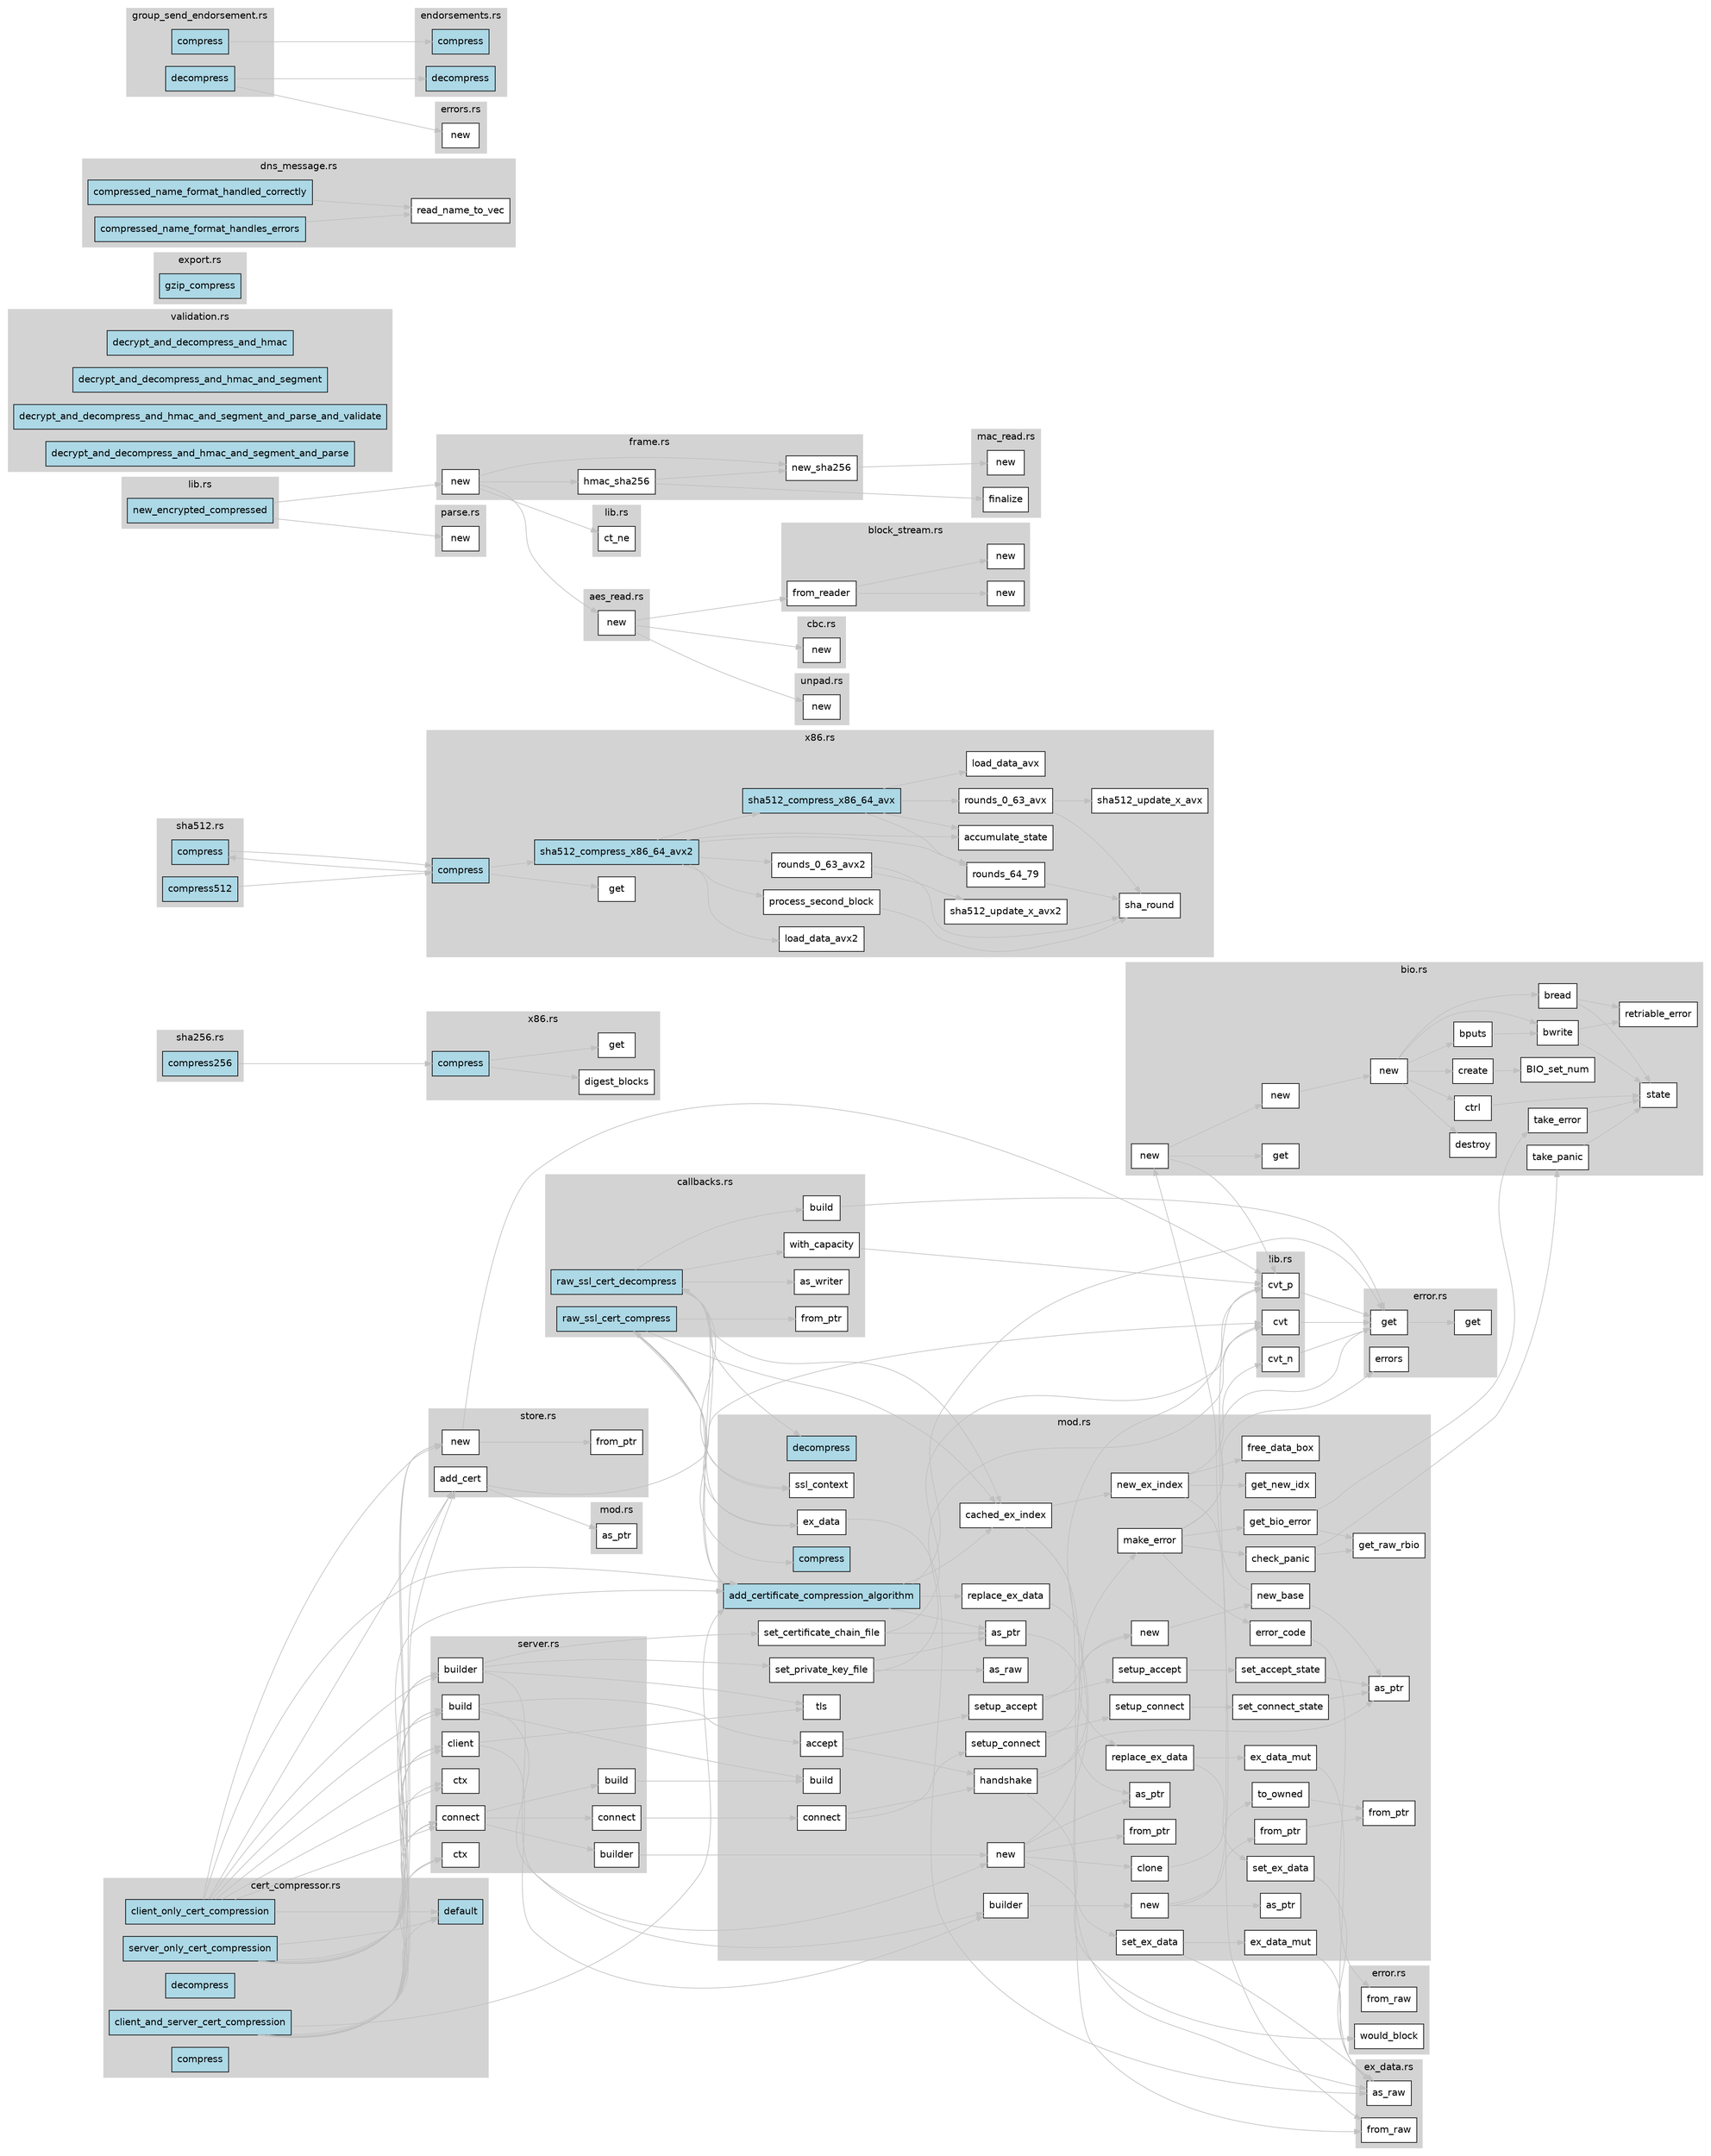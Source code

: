 digraph function_subgraph {
  rankdir=LR;
  node [shape=box, style=filled, fontname=Helvetica];
  edge [color=gray];

  subgraph cluster_0 {
    label = "error.rs";
    style=filled;
    color=lightgrey;
    fontname=Helvetica;
    "rust-analyzer cargo boring 4.15.0 error/impl#[ErrorStack]errors()." [label="errors", tooltip="    pub fn errors(&self) -> &[Error] {         &self.0     }", fillcolor=white]
    "rust-analyzer cargo boring 4.15.0 error/impl#[Error]get()." [label="get", tooltip="    pub fn get() -> Option<Error> {         unsafe {             ffi::init();              let mut file = ptr::null();             let mut line = 0;             let mut data = ptr::null();            ...", fillcolor=white]
    "rust-analyzer cargo boring 4.15.0 error/impl#[ErrorStack]get()." [label="get", tooltip="    pub fn get() -> ErrorStack {         let mut vec = vec![];         while let Some(err) = Error::get() {             vec.push(err);         }         ErrorStack(vec)     }", fillcolor=white]
  }
  subgraph cluster_1 {
    label = "ex_data.rs";
    style=filled;
    color=lightgrey;
    fontname=Helvetica;
    "rust-analyzer cargo boring 4.15.0 ex_data/impl#[`Index<T, U>`]from_raw()." [label="from_raw", tooltip="    pub unsafe fn from_raw(idx: c_int) -> Index<T, U> {         Index(idx, PhantomData)     }", fillcolor=white]
    "rust-analyzer cargo boring 4.15.0 ex_data/impl#[`Index<T, U>`]as_raw()." [label="as_raw", tooltip="    pub fn as_raw(&self) -> c_int {         self.0     }", fillcolor=white]
  }
  subgraph cluster_2 {
    label = "lib.rs";
    style=filled;
    color=lightgrey;
    fontname=Helvetica;
    "rust-analyzer cargo boring 4.15.0 cvt()." [label="cvt", tooltip="fn cvt(r: c_int) -> Result<c_int, ErrorStack> {     if r <= 0 {         Err(ErrorStack::get())     } else {         Ok(r)     } }", fillcolor=white]
    "rust-analyzer cargo boring 4.15.0 cvt_n()." [label="cvt_n", tooltip="fn cvt_n(r: c_int) -> Result<c_int, ErrorStack> {     if r < 0 {         Err(ErrorStack::get())     } else {         Ok(r)     } }", fillcolor=white]
    "rust-analyzer cargo boring 4.15.0 cvt_p()." [label="cvt_p", tooltip="fn cvt_p<T>(r: *mut T) -> Result<*mut T, ErrorStack> {     if r.is_null() {         Err(ErrorStack::get())     } else {         Ok(r)     } }", fillcolor=white]
  }
  subgraph cluster_3 {
    label = "bio.rs";
    style=filled;
    color=lightgrey;
    fontname=Helvetica;
    "rust-analyzer cargo boring 4.15.0 ssl/bio/destroy()." [label="destroy", tooltip="unsafe extern ' C'  fn destroy<S>(bio: *mut BIO) -> c_int {     if bio.is_null() {         return 0;     }      let data = BIO_get_data(bio);      if !data.is_null() {         drop(Box::<StreamState<S...", fillcolor=white]
    "rust-analyzer cargo boring 4.15.0 ssl/bio/new()." [label="new", tooltip="pub fn new<S: Read + Write>(stream: S) -> Result<(*mut BIO, BioMethod), ErrorStack> {     let method = BioMethod::new::<S>();      let state = Box::new(StreamState {         stream,         error: Non...", fillcolor=white]
    "rust-analyzer cargo boring 4.15.0 ssl/bio/state()." [label="state", tooltip="unsafe fn state<'a, S: 'a>(bio: *mut BIO) -> &'a mut StreamState<S> {     let data = BIO_get_data(bio) as *mut StreamState<S>;      assert!(!data.is_null());      &mut *data }", fillcolor=white]
    "rust-analyzer cargo boring 4.15.0 ssl/bio/retriable_error()." [label="retriable_error", tooltip="fn retriable_error(err: &io::Error) -> bool {     match err.kind() {         io::ErrorKind::WouldBlock | io::ErrorKind::NotConnected => true,         _ => false,     } }", fillcolor=white]
    "rust-analyzer cargo boring 4.15.0 ssl/bio/impl#[BIO_METHOD]get()." [label="get", tooltip="    fn get(&self) -> *mut ffi::BIO_METHOD {         self.0     }", fillcolor=white]
    "rust-analyzer cargo boring 4.15.0 ssl/bio/take_error()." [label="take_error", tooltip="pub unsafe fn take_error<S>(bio: *mut BIO) -> Option<io::Error> {     let state = state::<S>(bio);     state.error.take() }", fillcolor=white]
    "rust-analyzer cargo boring 4.15.0 ssl/bio/bputs()." [label="bputs", tooltip="unsafe extern ' C'  fn bputs<S: Write>(bio: *mut BIO, s: *const c_char) -> c_int {     bwrite::<S>(bio, s, strlen(s) as c_int) }", fillcolor=white]
    "rust-analyzer cargo boring 4.15.0 ssl/bio/create()." [label="create", tooltip="unsafe extern ' C'  fn create(bio: *mut BIO) -> c_int {     BIO_set_init(bio, 0);     BIO_set_num(bio, 0);     BIO_set_data(bio, ptr::null_mut());     BIO_set_flags(bio, 0);     1 }", fillcolor=white]
    "rust-analyzer cargo boring 4.15.0 ssl/bio/bwrite()." [label="bwrite", tooltip="unsafe extern ' C'  fn bwrite<S: Write>(bio: *mut BIO, buf: *const c_char, len: c_int) -> c_int {     BIO_clear_retry_flags(bio);      let state = state::<S>(bio);     let buf = slice::from_raw_parts(...", fillcolor=white]
    "rust-analyzer cargo boring 4.15.0 ssl/bio/take_panic()." [label="take_panic", tooltip="pub unsafe fn take_panic<S>(bio: *mut BIO) -> Option<Box<dyn Any + Send>> {     let state = state::<S>(bio);     state.panic.take() }", fillcolor=white]
    "rust-analyzer cargo boring 4.15.0 ssl/bio/bread()." [label="bread", tooltip="unsafe extern ' C'  fn bread<S: Read>(bio: *mut BIO, buf: *mut c_char, len: c_int) -> c_int {     BIO_clear_retry_flags(bio);      let state = state::<S>(bio);     let buf = slice::from_raw_parts_mut(...", fillcolor=white]
    "rust-analyzer cargo boring 4.15.0 ssl/bio/ctrl()." [label="ctrl", tooltip="unsafe extern ' C'  fn ctrl<S: Write>(     bio: *mut BIO,     cmd: c_int,     _num: c_long,     _ptr: *mut c_void, ) -> c_long {     let state = state::<S>(bio);      if cmd == BIO_CTRL_FLUSH {       ...", fillcolor=white]
    "rust-analyzer cargo boring 4.15.0 ssl/bio/impl#[BIO_METHOD]new()." [label="new", tooltip="    fn new<S: Read + Write>() -> BIO_METHOD {         unsafe {             let ptr = ffi::BIO_meth_new(ffi::BIO_TYPE_NONE, c' rust' .as_ptr().cast());             assert!(!ptr.is_null());             ...", fillcolor=white]
    "rust-analyzer cargo boring 4.15.0 ssl/bio/impl#[BioMethod]new()." [label="new", tooltip="    fn new<S: Read + Write>() -> BioMethod {         BioMethod(BIO_METHOD::new::<S>())     }", fillcolor=white]
    "rust-analyzer cargo boring 4.15.0 ssl/bio/BIO_set_num()." [label="BIO_set_num", tooltip="unsafe fn BIO_set_num(_bio: *mut ffi::BIO, _num: c_int) {} ", fillcolor=white]
  }
  subgraph cluster_4 {
    label = "callbacks.rs";
    style=filled;
    color=lightgrey;
    fontname=Helvetica;
    "rust-analyzer cargo boring 4.15.0 ssl/callbacks/raw_ssl_cert_compress()." [label="raw_ssl_cert_compress", tooltip="pub(super) unsafe extern ' C'  fn raw_ssl_cert_compress<C>(     ssl: *mut ffi::SSL,     out: *mut ffi::CBB,     input: *const u8,     input_len: usize, ) -> ::std::os::raw::c_int where     C: Certific...", fillcolor=lightblue]
    "rust-analyzer cargo boring 4.15.0 ssl/callbacks/impl#[`CryptoBufferBuilder<'a>`]build()." [label="build", tooltip="    fn build(mut self) -> Result<*mut ffi::CRYPTO_BUFFER, ErrorStack> {         let buffer_capacity = unsafe { ffi::CRYPTO_BUFFER_len(self.buffer) };         if self.cursor.position() != buffer_capaci...", fillcolor=white]
    "rust-analyzer cargo boring 4.15.0 ssl/callbacks/impl#[`CryptoBufferBuilder<'a>`]as_writer()." [label="as_writer", tooltip="    fn as_writer(&mut self) -> &mut (impl std::io::Write + 'a) {         &mut self.cursor     }", fillcolor=white]
    "rust-analyzer cargo boring 4.15.0 ssl/callbacks/impl#[`CryptoByteBuilder<'_>`]from_ptr()." [label="from_ptr", tooltip="    fn from_ptr(ptr: *mut ffi::CBB) -> Self {         Self(ptr, Default::default())     }", fillcolor=white]
    "rust-analyzer cargo boring 4.15.0 ssl/callbacks/impl#[`CryptoBufferBuilder<'a>`]with_capacity()." [label="with_capacity", tooltip="    fn with_capacity(capacity: usize) -> Result<CryptoBufferBuilder<'a>, ErrorStack> {         let mut data: *mut u8 = std::ptr::null_mut();         let buffer = unsafe { crate::cvt_p(ffi::CRYPTO_BUFF...", fillcolor=white]
    "rust-analyzer cargo boring 4.15.0 ssl/callbacks/raw_ssl_cert_decompress()." [label="raw_ssl_cert_decompress", tooltip="pub(super) unsafe extern ' C'  fn raw_ssl_cert_decompress<C>(     ssl: *mut ffi::SSL,     out: *mut *mut ffi::CRYPTO_BUFFER,     uncompressed_len: usize,     input: *const u8,     input_len: usize, ) ...", fillcolor=lightblue]
  }
  subgraph cluster_5 {
    label = "error.rs";
    style=filled;
    color=lightgrey;
    fontname=Helvetica;
    "rust-analyzer cargo boring 4.15.0 ssl/error/impl#[Error]would_block()." [label="would_block", tooltip="    pub fn would_block(&self) -> bool {         matches!(             self.code,             ErrorCode::WANT_READ                 | ErrorCode::WANT_WRITE                 | ErrorCode::WANT_X509_LOOKUP ...", fillcolor=white]
    "rust-analyzer cargo boring 4.15.0 ssl/error/impl#[ErrorCode]from_raw()." [label="from_raw", tooltip="    pub fn from_raw(raw: c_int) -> ErrorCode {         ErrorCode(raw)     }", fillcolor=white]
  }
  subgraph cluster_6 {
    label = "mod.rs";
    style=filled;
    color=lightgrey;
    fontname=Helvetica;
    "rust-analyzer cargo boring 4.15.0 ssl/get_new_idx()." [label="get_new_idx", tooltip="unsafe fn get_new_idx(f: ffi::CRYPTO_EX_free) -> c_int {     // hack around https://rt.openssl.org/Ticket/Display.html?id=3710&user=guest&pass=guest     static ONCE: Once = Once::new();     ONCE.call_...", fillcolor=white]
    "rust-analyzer cargo boring 4.15.0 ssl/impl#[SslContext]new_ex_index()." [label="new_ex_index", tooltip="    pub fn new_ex_index<T>() -> Result<Index<SslContext, T>, ErrorStack>     where         T: 'static + Sync + Send,     {         unsafe {             ffi::init();             let idx = cvt_n(get_new...", fillcolor=white]
    "rust-analyzer cargo boring 4.15.0 ssl/CertificateCompressor#decompress()." [label="decompress", tooltip="    fn decompress<W>(&self, input: &[u8], output: &mut W) -> std::io::Result<()>     where         W: std::io::Write,     {         Err(std::io::Error::other(' not implemented' ))     }", fillcolor=lightblue]
    "rust-analyzer cargo boring 4.15.0 ssl/impl#[SslContextBuilder]as_ptr()." [label="as_ptr", tooltip="    pub fn as_ptr(&self) -> *mut ffi::SSL_CTX {         self.ctx.as_ptr()     }", fillcolor=white]
    "rust-analyzer cargo boring 4.15.0 ssl/impl#[SslContextRef]set_ex_data()." [label="set_ex_data", tooltip="    unsafe fn set_ex_data<T>(&mut self, index: Index<SslContext, T>, data: T) {         unsafe {             let data = Box::into_raw(Box::new(data)) as *mut c_void;             ffi::SSL_CTX_set_ex_da...", fillcolor=white]
    "rust-analyzer cargo boring 4.15.0 ssl/impl#[`SslStreamBuilder<S>`]setup_accept()." [label="setup_accept", tooltip="    pub fn setup_accept(mut self) -> MidHandshakeSslStream<S> {         self.set_accept_state();          #[cfg(feature = ' kx-safe-default' )]         self.inner.ssl.server_set_default_curves_list();...", fillcolor=white]
    "rust-analyzer cargo boring 4.15.0 ssl/impl#[Ssl][ForeignType]as_ptr()." [label="as_ptr", tooltip="", fillcolor=white]
    "rust-analyzer cargo boring 4.15.0 ssl/impl#[`SslStream<S>`]new_base()." [label="new_base", tooltip="    fn new_base(ssl: Ssl, stream: S) -> Self {         unsafe {             let (bio, method) = bio::new(stream).unwrap();             ffi::SSL_set_bio(ssl.as_ptr(), bio, bio);              SslStream ...", fillcolor=white]
    "rust-analyzer cargo boring 4.15.0 ssl/impl#[SslRef]set_ex_data()." [label="set_ex_data", tooltip="    pub fn set_ex_data<T>(&mut self, index: Index<Ssl, T>, data: T) {         if let Some(old) = self.ex_data_mut(index) {             *old = data;              return;         }          unsafe {    ...", fillcolor=white]
    "rust-analyzer cargo boring 4.15.0 ssl/impl#[SslRef]error_code()." [label="error_code", tooltip="    pub fn error_code(&self, ret: c_int) -> ErrorCode {         unsafe { ErrorCode::from_raw(ffi::SSL_get_error(self.as_ptr(), ret)) }     }", fillcolor=white]
    "rust-analyzer cargo boring 4.15.0 ssl/impl#[SslContext]builder()." [label="builder", tooltip="    pub fn builder(method: SslMethod) -> Result<SslContextBuilder, ErrorStack> {         SslContextBuilder::new(method)     }", fillcolor=white]
    "rust-analyzer cargo boring 4.15.0 ssl/impl#[Ssl]connect()." [label="connect", tooltip="    pub fn connect<S>(self, stream: S) -> Result<SslStream<S>, HandshakeError<S>>     where         S: Read + Write,     {         self.setup_connect(stream).handshake()     }", fillcolor=white]
    "rust-analyzer cargo boring 4.15.0 ssl/impl#[Ssl]setup_connect()." [label="setup_connect", tooltip="    pub fn setup_connect<S>(self, stream: S) -> MidHandshakeSslStream<S>     where         S: Read + Write,     {         SslStreamBuilder::new(self, stream).setup_connect()     }", fillcolor=white]
    "rust-analyzer cargo boring 4.15.0 ssl/impl#[SslContextBuilder]replace_ex_data()." [label="replace_ex_data", tooltip="    pub fn replace_ex_data<T>(&mut self, index: Index<SslContext, T>, data: T) -> Option<T> {         unsafe { self.ctx.replace_ex_data(index, data) }     }", fillcolor=white]
    "rust-analyzer cargo boring 4.15.0 ssl/impl#[Ssl]new()." [label="new", tooltip="    pub fn new(ctx: &SslContext) -> Result<Ssl, ErrorStack> {         unsafe {             let ptr = cvt_p(ffi::SSL_new(ctx.as_ptr()))?;             let mut ssl = Ssl::from_ptr(ptr);             ssl.s...", fillcolor=white]
    "rust-analyzer cargo boring 4.15.0 ssl/impl#[SslContext][ForeignType]from_ptr()." [label="from_ptr", tooltip="", fillcolor=white]
    "rust-analyzer cargo boring 4.15.0 ssl/impl#[SslContextRef]ex_data()." [label="ex_data", tooltip="    pub fn ex_data<T>(&self, index: Index<SslContext, T>) -> Option<&T> {         unsafe {             let data = ffi::SSL_CTX_get_ex_data(self.as_ptr(), index.as_raw());             if data.is_null()...", fillcolor=white]
    "rust-analyzer cargo boring 4.15.0 ssl/impl#[SslContextBuilder]add_certificate_compression_algorithm()." [label="add_certificate_compression_algorithm", tooltip="    pub fn add_certificate_compression_algorithm<C>(         &mut self,         compressor: C,     ) -> Result<(), ErrorStack>     where         C: CertificateCompressor,     {         const {        ...", fillcolor=lightblue]
    "rust-analyzer cargo boring 4.15.0 ssl/impl#[SslContextBuilder]build()." [label="build", tooltip="    pub fn build(self) -> SslContext {         self.ctx     }", fillcolor=white]
    "rust-analyzer cargo boring 4.15.0 ssl/impl#[Ssl][ForeignType]from_ptr()." [label="from_ptr", tooltip="", fillcolor=white]
    "rust-analyzer cargo boring 4.15.0 ssl/impl#[`SslStream<S>`]check_panic()." [label="check_panic", tooltip="    fn check_panic(&mut self) {         if let Some(err) = unsafe { bio::take_panic::<S>(self.ssl.get_raw_rbio()) } {             resume_unwind(err)         }     }", fillcolor=white]
    "rust-analyzer cargo boring 4.15.0 ssl/impl#[SslRef]get_raw_rbio()." [label="get_raw_rbio", tooltip="    fn get_raw_rbio(&self) -> *mut ffi::BIO {         unsafe { ffi::SSL_get_rbio(self.as_ptr()) }     }", fillcolor=white]
    "rust-analyzer cargo boring 4.15.0 ssl/impl#[SslContext]cached_ex_index()." [label="cached_ex_index", tooltip="    fn cached_ex_index<T>() -> Index<SslContext, T>     where         T: 'static + Sync + Send,     {         unsafe {             let idx = *INDEXES                 .lock()                 .unwrap_or...", fillcolor=white]
    "rust-analyzer cargo boring 4.15.0 ssl/impl#[`MidHandshakeSslStream<S>`]handshake()." [label="handshake", tooltip="    pub fn handshake(mut self) -> Result<SslStream<S>, HandshakeError<S>> {         let ret = unsafe { ffi::SSL_do_handshake(self.stream.ssl.as_ptr()) };         if ret > 0 {             Ok(self.strea...", fillcolor=white]
    "rust-analyzer cargo boring 4.15.0 ssl/impl#[SslRef]ex_data_mut()." [label="ex_data_mut", tooltip="    pub fn ex_data_mut<T>(&mut self, index: Index<Ssl, T>) -> Option<&mut T> {         unsafe {             let data = ffi::SSL_get_ex_data(self.as_ptr(), index.as_raw());             if data.is_null(...", fillcolor=white]
    "rust-analyzer cargo boring 4.15.0 ssl/impl#[SslContextRef][ToOwned]to_owned()." [label="to_owned", tooltip="    fn to_owned(&self) -> Self::Owned {         unsafe {             SSL_CTX_up_ref(self.as_ptr());             SslContext::from_ptr(self.as_ptr())         }     }", fillcolor=white]
    "rust-analyzer cargo boring 4.15.0 ssl/impl#[`SslStreamBuilder<S>`]set_accept_state()." [label="set_accept_state", tooltip="    pub fn set_accept_state(&mut self) {         unsafe { ffi::SSL_set_accept_state(self.inner.ssl.as_ptr()) }     }", fillcolor=white]
    "rust-analyzer cargo boring 4.15.0 ssl/impl#[SslContextBuilder]set_certificate_chain_file()." [label="set_certificate_chain_file", tooltip="    pub fn set_certificate_chain_file<P: AsRef<Path>>(         &mut self,         file: P,     ) -> Result<(), ErrorStack> {         let file = CString::new(file.as_ref().as_os_str().to_str().unwrap()...", fillcolor=white]
    "rust-analyzer cargo boring 4.15.0 ssl/impl#[SslContextBuilder]from_ptr()." [label="from_ptr", tooltip="    pub unsafe fn from_ptr(ctx: *mut ffi::SSL_CTX) -> SslContextBuilder {         SslContextBuilder {             ctx: SslContext::from_ptr(ctx),         }     }", fillcolor=white]
    "rust-analyzer cargo boring 4.15.0 ssl/impl#[`SslStream<S>`]make_error()." [label="make_error", tooltip="    fn make_error(&mut self, ret: c_int) -> Error {         self.check_panic();          let code = self.ssl.error_code(ret);          let cause = match code {             ErrorCode::SSL => Some(Inner...", fillcolor=white]
    "rust-analyzer cargo boring 4.15.0 ssl/impl#[Ssl]accept()." [label="accept", tooltip="    pub fn accept<S>(self, stream: S) -> Result<SslStream<S>, HandshakeError<S>>     where         S: Read + Write,     {         self.setup_accept(stream).handshake()     }", fillcolor=white]
    "rust-analyzer cargo boring 4.15.0 ssl/impl#[SslFiletype]as_raw()." [label="as_raw", tooltip="    pub fn as_raw(&self) -> c_int {         self.0     }", fillcolor=white]
    "rust-analyzer cargo boring 4.15.0 ssl/impl#[SslContext][ForeignType]as_ptr()." [label="as_ptr", tooltip="", fillcolor=white]
    "rust-analyzer cargo boring 4.15.0 ssl/impl#[SslContext][Clone]clone()." [label="clone", tooltip="    fn clone(&self) -> Self {         (**self).to_owned()     }", fillcolor=white]
    "rust-analyzer cargo boring 4.15.0 ssl/impl#[Ssl]setup_accept()." [label="setup_accept", tooltip="    pub fn setup_accept<S>(self, stream: S) -> MidHandshakeSslStream<S>     where         S: Read + Write,     {         #[cfg(feature = ' rpk' )]         {             let ctx = self.ssl_context();  ...", fillcolor=white]
    "rust-analyzer cargo boring 4.15.0 ssl/CertificateCompressor#compress()." [label="compress", tooltip="    fn compress<W>(&self, input: &[u8], output: &mut W) -> std::io::Result<()>     where         W: std::io::Write,     {         Err(std::io::Error::other(' not implemented' ))     }", fillcolor=lightblue]
    "rust-analyzer cargo boring 4.15.0 ssl/impl#[SslContextRef]replace_ex_data()." [label="replace_ex_data", tooltip="    unsafe fn replace_ex_data<T>(&mut self, index: Index<SslContext, T>, data: T) -> Option<T> {         if let Some(old) = self.ex_data_mut(index) {             return Some(mem::replace(old, data)); ...", fillcolor=white]
    "rust-analyzer cargo boring 4.15.0 ssl/impl#[SslContextBuilder]new()." [label="new", tooltip="    pub fn new(method: SslMethod) -> Result<SslContextBuilder, ErrorStack> {         unsafe {             init();             let ctx = cvt_p(ffi::SSL_CTX_new(method.as_ptr()))?;              #[cfg(fe...", fillcolor=white]
    "rust-analyzer cargo boring 4.15.0 ssl/impl#[`SslStreamBuilder<S>`]setup_connect()." [label="setup_connect", tooltip="    pub fn setup_connect(mut self) -> MidHandshakeSslStream<S> {         self.set_connect_state();          #[cfg(feature = ' kx-safe-default' )]         self.inner.ssl.client_set_default_curves_list(...", fillcolor=white]
    "rust-analyzer cargo boring 4.15.0 ssl/impl#[`SslStream<S>`]get_bio_error()." [label="get_bio_error", tooltip="    fn get_bio_error(&mut self) -> Option<io::Error> {         unsafe { bio::take_error::<S>(self.ssl.get_raw_rbio()) }     }", fillcolor=white]
    "rust-analyzer cargo boring 4.15.0 ssl/free_data_box()." [label="free_data_box", tooltip="unsafe extern ' C'  fn free_data_box<T>(     _parent: *mut c_void,     ptr: *mut c_void,     _ad: *mut ffi::CRYPTO_EX_DATA,     _idx: c_int,     _argl: c_long,     _argp: *mut c_void, ) {     if !ptr....", fillcolor=white]
    "rust-analyzer cargo boring 4.15.0 ssl/impl#[`SslStreamBuilder<S>`]new()." [label="new", tooltip="    pub fn new(ssl: Ssl, stream: S) -> Self {         Self {             inner: SslStream::new_base(ssl, stream),         }     }", fillcolor=white]
    "rust-analyzer cargo boring 4.15.0 ssl/impl#[SslMethod]tls()." [label="tls", tooltip="    pub fn tls() -> SslMethod {         unsafe { SslMethod(TLS_method()) }     }", fillcolor=white]
    "rust-analyzer cargo boring 4.15.0 ssl/impl#[SslContextRef]ex_data_mut()." [label="ex_data_mut", tooltip="    unsafe fn ex_data_mut<T>(&mut self, index: Index<SslContext, T>) -> Option<&mut T> {         let data = ffi::SSL_CTX_get_ex_data(self.as_ptr(), index.as_raw());         if data.is_null() {        ...", fillcolor=white]
    "rust-analyzer cargo boring 4.15.0 ssl/impl#[`SslStreamBuilder<S>`]set_connect_state()." [label="set_connect_state", tooltip="    pub fn set_connect_state(&mut self) {         unsafe { ffi::SSL_set_connect_state(self.inner.ssl.as_ptr()) }     }", fillcolor=white]
    "rust-analyzer cargo boring 4.15.0 ssl/impl#[SslRef]ssl_context()." [label="ssl_context", tooltip="    pub fn ssl_context(&self) -> &SslContextRef {         unsafe {             let ssl_ctx = ffi::SSL_get_SSL_CTX(self.as_ptr());             SslContextRef::from_ptr(ssl_ctx)         }     }", fillcolor=white]
    "rust-analyzer cargo boring 4.15.0 ssl/impl#[SslMethod]as_ptr()." [label="as_ptr", tooltip="    pub fn as_ptr(&self) -> *const ffi::SSL_METHOD {         self.0     }", fillcolor=white]
    "rust-analyzer cargo boring 4.15.0 ssl/impl#[SslContextBuilder]set_private_key_file()." [label="set_private_key_file", tooltip="    pub fn set_private_key_file<P: AsRef<Path>>(         &mut self,         file: P,         file_type: SslFiletype,     ) -> Result<(), ErrorStack> {         let file = CString::new(file.as_ref().as_...", fillcolor=white]
  }
  subgraph cluster_7 {
    label = "cert_compressor.rs";
    style=filled;
    color=lightgrey;
    fontname=Helvetica;
    "rust-analyzer cargo boring 4.15.0 ssl/test/cert_compressor/impl#[BrotliCompressor][Default]default()." [label="default", tooltip="    fn default() -> Self {         Self { q: 11, lgwin: 32 }     }", fillcolor=lightblue]
    "rust-analyzer cargo boring 4.15.0 ssl/test/cert_compressor/client_only_cert_compression()." [label="client_only_cert_compression", tooltip="fn client_only_cert_compression() {     let server_builder = Server::builder().build();      let mut store = X509StoreBuilder::new().unwrap();     let x509 = X509::from_pem(super::ROOT_CERT).unwrap();...", fillcolor=lightblue]
    "rust-analyzer cargo boring 4.15.0 ssl/test/cert_compressor/client_and_server_cert_compression()." [label="client_and_server_cert_compression", tooltip="fn client_and_server_cert_compression() {     let mut server = Server::builder();     server         .ctx()         .add_certificate_compression_algorithm(BrotliCompressor::default())         .unwrap(...", fillcolor=lightblue]
    "rust-analyzer cargo boring 4.15.0 ssl/test/cert_compressor/impl#[BrotliCompressor][CertificateCompressor]decompress()." [label="decompress", tooltip="    fn decompress<W>(&self, input: &[u8], output: &mut W) -> std::io::Result<()>     where         W: std::io::Write,     {         brotli::BrotliDecompress(&mut std::io::Cursor::new(input), output)?;...", fillcolor=lightblue]
    "rust-analyzer cargo boring 4.15.0 ssl/test/cert_compressor/server_only_cert_compression()." [label="server_only_cert_compression", tooltip="fn server_only_cert_compression() {     let mut server_builder = Server::builder();     server_builder         .ctx()         .add_certificate_compression_algorithm(BrotliCompressor::default())       ...", fillcolor=lightblue]
    "rust-analyzer cargo boring 4.15.0 ssl/test/cert_compressor/impl#[BrotliCompressor][CertificateCompressor]compress()." [label="compress", tooltip="    fn compress<W>(&self, input: &[u8], output: &mut W) -> std::io::Result<()>     where         W: std::io::Write,     {         let mut writer = brotli::CompressorWriter::new(output, 1024, self.q, s...", fillcolor=lightblue]
  }
  subgraph cluster_8 {
    label = "server.rs";
    style=filled;
    color=lightgrey;
    fontname=Helvetica;
    "rust-analyzer cargo boring 4.15.0 ssl/test/server/impl#[Builder]ctx()." [label="ctx", tooltip="    pub fn ctx(&mut self) -> &mut SslContextBuilder {         &mut self.ctx     }", fillcolor=white]
    "rust-analyzer cargo boring 4.15.0 ssl/test/server/impl#[ClientBuilder]ctx()." [label="ctx", tooltip="    pub fn ctx(&mut self) -> &mut SslContextBuilder {         &mut self.ctx     }", fillcolor=white]
    "rust-analyzer cargo boring 4.15.0 ssl/test/server/impl#[Server]builder()." [label="builder", tooltip="    pub fn builder() -> Builder {         let mut ctx = SslContext::builder(SslMethod::tls()).unwrap();         ctx.set_certificate_chain_file(' test/cert.pem' ).unwrap();         ctx.set_private_key_...", fillcolor=white]
    "rust-analyzer cargo boring 4.15.0 ssl/test/server/impl#[ClientBuilder]build()." [label="build", tooltip="    pub fn build(self) -> Client {         Client {             ctx: self.ctx.build(),             addr: self.addr,         }     }", fillcolor=white]
    "rust-analyzer cargo boring 4.15.0 ssl/test/server/impl#[ClientSslBuilder]connect()." [label="connect", tooltip="    pub fn connect(self) -> SslStream<TcpStream> {         let socket = TcpStream::connect(self.addr).unwrap();         let mut s = self.ssl.connect(socket).unwrap();         s.read_exact(&mut [0]).un...", fillcolor=white]
    "rust-analyzer cargo boring 4.15.0 ssl/test/server/impl#[Client]builder()." [label="builder", tooltip="    pub fn builder(&self) -> ClientSslBuilder {         ClientSslBuilder {             ssl: Ssl::new(&self.ctx).unwrap(),             addr: self.addr,         }     }", fillcolor=white]
    "rust-analyzer cargo boring 4.15.0 ssl/test/server/impl#[Server]client()." [label="client", tooltip="    pub fn client(&self) -> ClientBuilder {         ClientBuilder {             ctx: SslContext::builder(SslMethod::tls()).unwrap(),             addr: self.addr,         }     }", fillcolor=white]
    "rust-analyzer cargo boring 4.15.0 ssl/test/server/impl#[ClientBuilder]connect()." [label="connect", tooltip="    pub fn connect(self) -> SslStream<TcpStream> {         self.build().builder().connect()     }", fillcolor=white]
    "rust-analyzer cargo boring 4.15.0 ssl/test/server/impl#[Builder]build()." [label="build", tooltip="    pub fn build(self) -> Server {         let ctx = self.ctx.build();         let socket = TcpListener::bind(' 127.0.0.1:0' ).unwrap();         let addr = socket.local_addr().unwrap();         let mu...", fillcolor=white]
  }
  subgraph cluster_9 {
    label = "mod.rs";
    style=filled;
    color=lightgrey;
    fontname=Helvetica;
    "rust-analyzer cargo boring 4.15.0 x509/impl#[X509][ForeignType]as_ptr()." [label="as_ptr", tooltip="", fillcolor=white]
  }
  subgraph cluster_10 {
    label = "store.rs";
    style=filled;
    color=lightgrey;
    fontname=Helvetica;
    "rust-analyzer cargo boring 4.15.0 x509/store/impl#[X509StoreBuilder]new()." [label="new", tooltip="    pub fn new() -> Result<X509StoreBuilder, ErrorStack> {         unsafe {             ffi::init();              cvt_p(ffi::X509_STORE_new()).map(|p| X509StoreBuilder::from_ptr(p))         }     }", fillcolor=white]
    "rust-analyzer cargo boring 4.15.0 x509/store/impl#[X509StoreBuilder][ForeignType]from_ptr()." [label="from_ptr", tooltip="", fillcolor=white]
    "rust-analyzer cargo boring 4.15.0 x509/store/impl#[X509StoreBuilderRef]add_cert()." [label="add_cert", tooltip="    pub fn add_cert(&mut self, cert: X509) -> Result<(), ErrorStack> {         unsafe { cvt(ffi::X509_STORE_add_cert(self.as_ptr(), cert.as_ptr())).map(|_| ()) }     }", fillcolor=white]
  }
  subgraph cluster_11 {
    label = "sha256.rs";
    style=filled;
    color=lightgrey;
    fontname=Helvetica;
    "rust-analyzer cargo sha2 0.10.0 sha256/compress256()." [label="compress256", tooltip="pub fn compress256(state: &mut [u32; 8], blocks: &[GenericArray<u8, U64>]) {     // SAFETY: GenericArray<u8, U64> and [u8; 64] have     // exactly the same memory layout     let p = blocks.as_ptr() as...", fillcolor=lightblue]
  }
  subgraph cluster_12 {
    label = "x86.rs";
    style=filled;
    color=lightgrey;
    fontname=Helvetica;
    "rust-analyzer cargo sha2 0.10.0 sha256/x86/digest_blocks()." [label="digest_blocks", tooltip="unsafe fn digest_blocks(state: &mut [u32; 8], blocks: &[[u8; 64]]) {     #[allow(non_snake_case)]     let MASK: __m128i = _mm_set_epi64x(         0x0C0D_0E0F_0809_0A0Bu64 as i64,         0x0405_0607_0...", fillcolor=white]
    "rust-analyzer cargo sha2 0.10.0 sha256/x86/compress()." [label="compress", tooltip="pub fn compress(state: &mut [u32; 8], blocks: &[[u8; 64]]) {     // TODO: Replace with https://github.com/rust-lang/rfcs/pull/2725     // after stabilization     if shani_cpuid::get() {         unsafe...", fillcolor=lightblue]
    "rust-analyzer cargo sha2 0.10.0 sha256/x86/shani_cpuid/get()." [label="get", tooltip="", fillcolor=white]
  }
  subgraph cluster_13 {
    label = "sha512.rs";
    style=filled;
    color=lightgrey;
    fontname=Helvetica;
    "rust-analyzer cargo sha2 0.10.0 sha512/soft/compress()." [label="compress", tooltip="            pub(crate) fn compress(state: &mut [u64; 8], blocks: &[[u8; 128]]) {                 sha2_asm::compress512(state, blocks);             }", fillcolor=lightblue]
    "rust-analyzer cargo sha2 0.10.0 sha512/compress512()." [label="compress512", tooltip="pub fn compress512(state: &mut [u64; 8], blocks: &[GenericArray<u8, U128>]) {     // SAFETY: GenericArray<u8, U64> and [u8; 64] have     // exactly the same memory layout     let p = blocks.as_ptr() a...", fillcolor=lightblue]
  }
  subgraph cluster_14 {
    label = "x86.rs";
    style=filled;
    color=lightgrey;
    fontname=Helvetica;
    "rust-analyzer cargo sha2 0.10.0 sha512/x86/avx2_cpuid/get()." [label="get", tooltip="", fillcolor=white]
    "rust-analyzer cargo sha2 0.10.0 sha512/x86/sha_round()." [label="sha_round", tooltip="fn sha_round(s: &mut State, x: u64) {     macro_rules! big_sigma0 {         ($a:expr) => {             $a.rotate_right(28) ^ $a.rotate_right(34) ^ $a.rotate_right(39)         };     }     macro_rules!...", fillcolor=white]
    "rust-analyzer cargo sha2 0.10.0 sha512/x86/accumulate_state()." [label="accumulate_state", tooltip="fn accumulate_state(dst: &mut State, src: &State) {     for i in 0..SHA512_HASH_WORDS_NUM {         dst[i] = dst[i].wrapping_add(src[i]);     } }", fillcolor=white]
    "rust-analyzer cargo sha2 0.10.0 sha512/x86/sha512_update_x_avx2()." [label="sha512_update_x_avx2", tooltip="fn_sha512_update_x!(sha512_update_x_avx2, __m256i, {         ADD64 = _mm256_add_epi64,         ALIGNR8 = _mm256_alignr_epi8,         SRL64 = _mm256_srli_epi64,         SLL64 = _mm256_slli_epi64,      ...", fillcolor=white]
    "rust-analyzer cargo sha2 0.10.0 sha512/x86/rounds_0_63_avx()." [label="rounds_0_63_avx", tooltip="unsafe fn rounds_0_63_avx(current_state: &mut State, x: &mut [__m128i; 8], ms: &mut MsgSchedule) {     let mut k64_idx: usize = SHA512_BLOCK_WORDS_NUM;      for _ in 0..4 {         for j in 0..8 {    ...", fillcolor=white]
    "rust-analyzer cargo sha2 0.10.0 sha512/x86/process_second_block()." [label="process_second_block", tooltip="fn process_second_block(current_state: &mut State, t2: &RoundStates) {     for t2 in t2.iter() {         sha_round(current_state, *t2);     } }", fillcolor=white]
    "rust-analyzer cargo sha2 0.10.0 sha512/x86/load_data_avx2()." [label="load_data_avx2", tooltip="unsafe fn load_data_avx2(     x: &mut [__m256i; 8],     ms: &mut MsgSchedule,     t2: &mut RoundStates,     data: *const __m128i, ) {     #[allow(non_snake_case)]     let MASK = _mm256_set_epi64x(    ...", fillcolor=white]
    "rust-analyzer cargo sha2 0.10.0 sha512/x86/compress()." [label="compress", tooltip="pub fn compress(state: &mut [u64; 8], blocks: &[[u8; 128]]) {     // TODO: Replace with https://github.com/rust-lang/rfcs/pull/2725     // after stabilization     if avx2_cpuid::get() {         unsafe...", fillcolor=lightblue]
    "rust-analyzer cargo sha2 0.10.0 sha512/x86/sha512_update_x_avx()." [label="sha512_update_x_avx", tooltip="fn_sha512_update_x!(sha512_update_x_avx, __m128i, {         ADD64 = _mm_add_epi64,         ALIGNR8 = _mm_alignr_epi8,         SRL64 = _mm_srli_epi64,         SLL64 = _mm_slli_epi64,         XOR = _mm_...", fillcolor=white]
    "rust-analyzer cargo sha2 0.10.0 sha512/x86/rounds_64_79()." [label="rounds_64_79", tooltip="fn rounds_64_79(current_state: &mut State, ms: &MsgSchedule) {     for i in 64..80 {         sha_round(current_state, ms[i & 0xf]);     } }", fillcolor=white]
    "rust-analyzer cargo sha2 0.10.0 sha512/x86/load_data_avx()." [label="load_data_avx", tooltip="unsafe fn load_data_avx(x: &mut [__m128i; 8], ms: &mut MsgSchedule, data: *const __m128i) {     #[allow(non_snake_case)]     let MASK = _mm_setr_epi32(0x04050607, 0x00010203, 0x0c0d0e0f, 0x08090a0b); ...", fillcolor=white]
    "rust-analyzer cargo sha2 0.10.0 sha512/x86/sha512_compress_x86_64_avx()." [label="sha512_compress_x86_64_avx", tooltip="unsafe fn sha512_compress_x86_64_avx(state: &mut [u64; 8], block: &[u8; 128]) {     let mut ms = Default::default();     let mut x = [_mm_setzero_si128(); 8];      // Reduced to single iteration     l...", fillcolor=lightblue]
    "rust-analyzer cargo sha2 0.10.0 sha512/x86/rounds_0_63_avx2()." [label="rounds_0_63_avx2", tooltip="unsafe fn rounds_0_63_avx2(     current_state: &mut State,     x: &mut [__m256i; 8],     ms: &mut MsgSchedule,     t2: &mut RoundStates, ) {     let mut k64x4_idx: usize = SHA512_BLOCK_WORDS_NUM;     ...", fillcolor=white]
    "rust-analyzer cargo sha2 0.10.0 sha512/x86/sha512_compress_x86_64_avx2()." [label="sha512_compress_x86_64_avx2", tooltip="unsafe fn sha512_compress_x86_64_avx2(state: &mut [u64; 8], blocks: &[[u8; 128]]) {     let mut start_block = 0;      if blocks.len() & 0b1 != 0 {         sha512_compress_x86_64_avx(state, &blocks[0])...", fillcolor=lightblue]
  }
  subgraph cluster_15 {
    label = "lib.rs";
    style=filled;
    color=lightgrey;
    fontname=Helvetica;
    "rust-analyzer cargo subtle 2.6.0 ConstantTimeEq#ct_ne()." [label="ct_ne", tooltip="    fn ct_ne(&self, other: &Self) -> Choice {         !self.ct_eq(other)     }", fillcolor=white]
  }
  subgraph cluster_16 {
    label = "validation.rs";
    style=filled;
    color=lightgrey;
    fontname=Helvetica;
    "rust-analyzer cargo libsignal-message-backup 0.1.0 decrypt_and_decompress_and_hmac()." [label="decrypt_and_decompress_and_hmac", tooltip="            })         });     }); }  fn decrypt_and_decompress_and_hmac(c: &mut Criterion) {     fn process<R: ReaderFactory<Reader: Unpin>>(input: R, key: &MessageBackupKey) {         futures::execu...", fillcolor=lightblue]
    "rust-analyzer cargo libsignal-message-backup 0.1.0 decrypt_and_decompress_and_hmac_and_segment()." [label="decrypt_and_decompress_and_hmac_and_segment", tooltip="            })         });     }); }  fn decrypt_and_decompress_and_hmac_and_segment(c: &mut Criterion) {     fn process<R: ReaderFactory<Reader: Unpin>, R2: AsyncRead + Unpin>(         input: R,     ...", fillcolor=lightblue]
    "rust-analyzer cargo libsignal-message-backup 0.1.0 decrypt_and_decompress_and_hmac_and_segment_and_parse_and_validate()." [label="decrypt_and_decompress_and_hmac_and_segment_and_parse_and_validate", tooltip="            })         });     }); }  fn decrypt_and_decompress_and_hmac_and_segment_and_parse_and_validate(c: &mut Criterion) {     fn process<R: ReaderFactory<Reader: Unpin>, R2: AsyncRead + Unpin>(...", fillcolor=lightblue]
    "rust-analyzer cargo libsignal-message-backup 0.1.0 decrypt_and_decompress_and_hmac_and_segment_and_parse()." [label="decrypt_and_decompress_and_hmac_and_segment_and_parse", tooltip="            })         });     }); }  fn decrypt_and_decompress_and_hmac_and_segment_and_parse(c: &mut Criterion) {     fn process<R: ReaderFactory<Reader: Unpin>, R2: AsyncRead + Unpin>(         inpu...", fillcolor=lightblue]
  }
  subgraph cluster_17 {
    label = "export.rs";
    style=filled;
    color=lightgrey;
    fontname=Helvetica;
    "rust-analyzer cargo libsignal-message-backup 0.1.0 export/gzip_compress()." [label="gzip_compress", tooltip="pub fn gzip_compress<R: AsyncBufRead + Unpin>(contents: R) -> Vec<u8> {     let mut compressed_contents = Vec::new();     futures::executor::block_on(GzipEncoder::new(contents).read_to_end(&mut compre...", fillcolor=lightblue]
  }
  subgraph cluster_18 {
    label = "frame.rs";
    style=filled;
    color=lightgrey;
    fontname=Helvetica;
    "rust-analyzer cargo libsignal-message-backup 0.1.0 frame/hmac_sha256()." [label="hmac_sha256", tooltip="async fn hmac_sha256(     hmac_key: &[u8],     reader: impl AsyncRead + Unpin, ) -> Result<[u8; HMAC_LEN], futures::io::Error> {     let mut reader = MacReader::new_sha256(reader, hmac_key);     let m...", fillcolor=white]
    "rust-analyzer cargo libsignal-message-backup 0.1.0 frame/impl#[`MacReader<R, hmac::digest::core_api::CoreWrapper<hmac::HmacCore<hmac::digest::core_api::CoreWrapper<hmac::digest::core_api::CtVariableCoreWrapper<sha2::Sha256VarCore, aes::cipher::typenum::UInt<aes::cipher::typenum::UInt<aes::cipher::typenum::UInt<aes::cipher::typenum::UInt<aes::cipher::typenum::UInt<aes::cipher::typenum::UInt<aes::cipher::typenum::UTerm, aes::cipher::consts::B1>, aes::cipher::consts::B0>, aes::cipher::consts::B0>, aes::cipher::consts::B0>, aes::cipher::consts::B0>, aes::cipher::consts::B0>>>>>>`]new_sha256()." [label="new_sha256", tooltip="    pub fn new_sha256(reader: R, hmac_key: &[u8]) -> Self {         Self::new(             reader,             Hmac::<Sha256>::new_from_slice(hmac_key)                 .expect(' HMAC-SHA256 should acc...", fillcolor=white]
    "rust-analyzer cargo libsignal-message-backup 0.1.0 frame/impl#[`FramesReader<R>`]new()." [label="new", tooltip="    pub async fn new(         key: &MessageBackupKey,         mut reader_factory: impl ReaderFactory<Reader = R>,     ) -> Result<FramesReader<R>, ValidationError> {         let content_len;         l...", fillcolor=white]
  }
  subgraph cluster_19 {
    label = "aes_read.rs";
    style=filled;
    color=lightgrey;
    fontname=Helvetica;
    "rust-analyzer cargo libsignal-message-backup 0.1.0 frame/aes_read/impl#[`Aes256CbcReader<R>`]new()." [label="new", tooltip="    pub fn new(key: &[u8; AES_KEY_SIZE], iv: &[u8; AES_IV_SIZE], reader: R) -> Self {         let rc_reader = Rc::new(RefCell::new(reader));         let reader = RcReader(rc_reader.clone());         l...", fillcolor=white]
  }
  subgraph cluster_20 {
    label = "block_stream.rs";
    style=filled;
    color=lightgrey;
    fontname=Helvetica;
    "rust-analyzer cargo libsignal-message-backup 0.1.0 frame/block_stream/impl#[`BlockStream<N, R>`]new()." [label="new", tooltip="    pub(crate) fn new(reader: R) -> Self {         Self {             next_bytes: [0; N],             next_read: 0,             reader: Some(reader),         }     }", fillcolor=white]
    "rust-analyzer cargo libsignal-message-backup 0.1.0 frame/block_stream/impl#[`ExactBlockStream<N, S>`]new()." [label="new", tooltip="    pub(crate) fn new(stream: S) -> Self {         Self { inner: stream }     }", fillcolor=white]
    "rust-analyzer cargo libsignal-message-backup 0.1.0 frame/block_stream/impl#[`ExactBlockStream<N, BlockStream<N, R>>`]from_reader()." [label="from_reader", tooltip="    pub(crate) fn from_reader(reader: R) -> Self {         Self::new(BlockStream::new(reader))     }", fillcolor=white]
  }
  subgraph cluster_21 {
    label = "cbc.rs";
    style=filled;
    color=lightgrey;
    fontname=Helvetica;
    "rust-analyzer cargo libsignal-message-backup 0.1.0 frame/cbc/impl#[`CbcStreamDecryptor<C, S>`]new()." [label="new", tooltip="    pub(crate) fn new(decryptor: cbc::Decryptor<C>, stream: S) -> Self {         Self {             decryptor,             source: stream,         }     }", fillcolor=white]
  }
  subgraph cluster_22 {
    label = "mac_read.rs";
    style=filled;
    color=lightgrey;
    fontname=Helvetica;
    "rust-analyzer cargo libsignal-message-backup 0.1.0 frame/mac_read/impl#[`MacReader<R, M>`]finalize()." [label="finalize", tooltip="    pub fn finalize(self) -> GenericArray<u8, M::OutputSize>     where         M: Mac,     {         self.mac.finalize().into_bytes()     }", fillcolor=white]
    "rust-analyzer cargo libsignal-message-backup 0.1.0 frame/mac_read/impl#[`MacReader<R, M>`]new()." [label="new", tooltip="    pub fn new(reader: R, mac: M) -> Self {         Self { reader, mac }     }", fillcolor=white]
  }
  subgraph cluster_23 {
    label = "unpad.rs";
    style=filled;
    color=lightgrey;
    fontname=Helvetica;
    "rust-analyzer cargo libsignal-message-backup 0.1.0 frame/unpad/impl#[`UnpadLast<S, P, B, N>`]new()." [label="new", tooltip="    pub(crate) fn new(stream: S) -> Self {         Self {             maybe_stream: Some(stream),             maybe_buffer: None,             _marker: PhantomData,         }     }", fillcolor=white]
  }
  subgraph cluster_24 {
    label = "lib.rs";
    style=filled;
    color=lightgrey;
    fontname=Helvetica;
    "rust-analyzer cargo libsignal-message-backup 0.1.0 impl#[`BackupReader<frame::FramesReader<R>>`]new_encrypted_compressed()." [label="new_encrypted_compressed", tooltip="    pub async fn new_encrypted_compressed(         key: &MessageBackupKey,         factory: impl ReaderFactory<Reader = R>,         purpose: Purpose,     ) -> Result<Self, frame::ValidationError> {   ...", fillcolor=lightblue]
  }
  subgraph cluster_25 {
    label = "parse.rs";
    style=filled;
    color=lightgrey;
    fontname=Helvetica;
    "rust-analyzer cargo libsignal-message-backup 0.1.0 parse/impl#[`VarintDelimitedReader<R>`]new()." [label="new", tooltip="    pub fn new(reader: R) -> Self {         Self {             reader,             buffer: ArrayVec::new(),         }     }", fillcolor=white]
  }
  subgraph cluster_26 {
    label = "dns_message.rs";
    style=filled;
    color=lightgrey;
    fontname=Helvetica;
    "rust-analyzer cargo libsignal-net-infra 0.1.0 dns/dns_message/test/compressed_name_format_handled_correctly()." [label="compressed_name_format_handled_correctly", tooltip="    fn compressed_name_format_handled_correctly() {         let expected = ' signal.org' ;         // valid pointer case         let src = concat_bytes!(6, b' signal' , 3, b' org' , 0, POINTER_MASK, 0...", fillcolor=lightblue]
    "rust-analyzer cargo libsignal-net-infra 0.1.0 dns/dns_message/test/compressed_name_format_handles_errors()." [label="compressed_name_format_handles_errors", tooltip="    fn compressed_name_format_handles_errors() {         let expected = ' signal.org' ;         // invalid pointer case         let src = concat_bytes!(6, b' signal' , 3, b' org' , 0, POINTER_MASK, 20...", fillcolor=lightblue]
    "rust-analyzer cargo libsignal-net-infra 0.1.0 dns/dns_message/read_name_to_vec()." [label="read_name_to_vec", tooltip="fn read_name_to_vec<R: io::Read>(     reader: &mut ByteReader<R, BigEndian>,     preceding_bytes: &[u8],     dst: &mut Vec<u8>, ) -> Result<()> {     let mut buf: [u8; u8::MAX as usize] = [0; u8::MAX ...", fillcolor=white]
  }
  subgraph cluster_27 {
    label = "endorsements.rs";
    style=filled;
    color=lightgrey;
    fontname=Helvetica;
    "rust-analyzer cargo zkcredential 0.1.0 endorsements/impl#[Endorsement]compress()." [label="compress", tooltip="    pub fn compress(self) -> Endorsement<CompressedRistretto> {         Endorsement {             R: self.R.compress(),         }     }", fillcolor=lightblue]
    "rust-analyzer cargo zkcredential 0.1.0 endorsements/impl#[`Endorsement<CompressedRistretto>`]decompress()." [label="decompress", tooltip="    pub fn decompress(self) -> Result<Endorsement<RistrettoPoint>, VerificationFailure> {         match self.R.decompress() {             Some(R) => Ok(Endorsement { R }),             None => Err(Veri...", fillcolor=lightblue]
  }
  subgraph cluster_28 {
    label = "group_send_endorsement.rs";
    style=filled;
    color=lightgrey;
    fontname=Helvetica;
    "rust-analyzer cargo zkgroup 0.9.0 api/groups/group_send_endorsement/impl#[`GroupSendEndorsement<curve25519_dalek_signal::ristretto::CompressedRistretto>`]decompress()." [label="decompress", tooltip="    pub fn decompress(         self,     ) -> Result<         GroupSendEndorsement<curve25519_dalek_signal::RistrettoPoint>,         ZkGroupDeserializationFailure,     > {         Ok(GroupSendEndorsem...", fillcolor=lightblue]
    "rust-analyzer cargo zkgroup 0.9.0 api/groups/group_send_endorsement/impl#[GroupSendEndorsement]compress()." [label="compress", tooltip="    pub fn compress(         self,     ) -> GroupSendEndorsement<curve25519_dalek_signal::ristretto::CompressedRistretto> {         GroupSendEndorsement {             reserved: self.reserved,         ...", fillcolor=lightblue]
  }
  subgraph cluster_29 {
    label = "errors.rs";
    style=filled;
    color=lightgrey;
    fontname=Helvetica;
    "rust-analyzer cargo zkgroup 0.9.0 common/errors/impl#[ZkGroupDeserializationFailure]new()." [label="new", tooltip="    pub fn new<T>() -> Self {         Self(std::any::type_name::<T>())     }", fillcolor=white]
  }

  "rust-analyzer cargo boring 4.15.0 x509/store/impl#[X509StoreBuilder]new()." -> "rust-analyzer cargo boring 4.15.0 cvt_p()."
  "rust-analyzer cargo boring 4.15.0 x509/store/impl#[X509StoreBuilder]new()." -> "rust-analyzer cargo boring 4.15.0 x509/store/impl#[X509StoreBuilder][ForeignType]from_ptr()."
  "rust-analyzer cargo boring 4.15.0 ssl/impl#[SslContext]new_ex_index()." -> "rust-analyzer cargo boring 4.15.0 cvt_n()."
  "rust-analyzer cargo boring 4.15.0 ssl/impl#[SslContext]new_ex_index()." -> "rust-analyzer cargo boring 4.15.0 ssl/get_new_idx()."
  "rust-analyzer cargo boring 4.15.0 ssl/impl#[SslContext]new_ex_index()." -> "rust-analyzer cargo boring 4.15.0 ex_data/impl#[`Index<T, U>`]from_raw()."
  "rust-analyzer cargo boring 4.15.0 ssl/impl#[SslContext]new_ex_index()." -> "rust-analyzer cargo boring 4.15.0 ssl/free_data_box()."
  "rust-analyzer cargo boring 4.15.0 ssl/impl#[SslContextBuilder]as_ptr()." -> "rust-analyzer cargo boring 4.15.0 ssl/impl#[SslContext][ForeignType]as_ptr()."
  "rust-analyzer cargo boring 4.15.0 ssl/impl#[SslContextRef]set_ex_data()." -> "rust-analyzer cargo boring 4.15.0 ex_data/impl#[`Index<T, U>`]as_raw()."
  "rust-analyzer cargo libsignal-message-backup 0.1.0 impl#[`BackupReader<frame::FramesReader<R>>`]new_encrypted_compressed()." -> "rust-analyzer cargo libsignal-message-backup 0.1.0 frame/impl#[`FramesReader<R>`]new()."
  "rust-analyzer cargo libsignal-message-backup 0.1.0 impl#[`BackupReader<frame::FramesReader<R>>`]new_encrypted_compressed()." -> "rust-analyzer cargo libsignal-message-backup 0.1.0 parse/impl#[`VarintDelimitedReader<R>`]new()."
  "rust-analyzer cargo boring 4.15.0 ssl/impl#[`SslStreamBuilder<S>`]setup_accept()." -> "rust-analyzer cargo boring 4.15.0 ssl/impl#[`SslStreamBuilder<S>`]set_accept_state()."
  "rust-analyzer cargo boring 4.15.0 ssl/impl#[`SslStream<S>`]new_base()." -> "rust-analyzer cargo boring 4.15.0 ssl/bio/new()."
  "rust-analyzer cargo boring 4.15.0 ssl/impl#[`SslStream<S>`]new_base()." -> "rust-analyzer cargo boring 4.15.0 ssl/impl#[Ssl][ForeignType]as_ptr()."
  "rust-analyzer cargo boring 4.15.0 ssl/impl#[SslRef]set_ex_data()." -> "rust-analyzer cargo boring 4.15.0 ssl/impl#[SslRef]ex_data_mut()."
  "rust-analyzer cargo boring 4.15.0 ssl/impl#[SslRef]set_ex_data()." -> "rust-analyzer cargo boring 4.15.0 ex_data/impl#[`Index<T, U>`]as_raw()."
  "rust-analyzer cargo boring 4.15.0 ssl/impl#[SslRef]error_code()." -> "rust-analyzer cargo boring 4.15.0 ssl/error/impl#[ErrorCode]from_raw()."
  "rust-analyzer cargo boring 4.15.0 ssl/impl#[SslContext]builder()." -> "rust-analyzer cargo boring 4.15.0 ssl/impl#[SslContextBuilder]new()."
  "rust-analyzer cargo boring 4.15.0 ssl/impl#[Ssl]connect()." -> "rust-analyzer cargo boring 4.15.0 ssl/impl#[`MidHandshakeSslStream<S>`]handshake()."
  "rust-analyzer cargo boring 4.15.0 ssl/impl#[Ssl]connect()." -> "rust-analyzer cargo boring 4.15.0 ssl/impl#[Ssl]setup_connect()."
  "rust-analyzer cargo boring 4.15.0 ssl/callbacks/raw_ssl_cert_compress()." -> "rust-analyzer cargo boring 4.15.0 ssl/impl#[SslContext]cached_ex_index()."
  "rust-analyzer cargo boring 4.15.0 ssl/callbacks/raw_ssl_cert_compress()." -> "rust-analyzer cargo boring 4.15.0 ssl/callbacks/impl#[`CryptoByteBuilder<'_>`]from_ptr()."
  "rust-analyzer cargo boring 4.15.0 ssl/callbacks/raw_ssl_cert_compress()." -> "rust-analyzer cargo boring 4.15.0 ssl/impl#[SslRef]ssl_context()."
  "rust-analyzer cargo boring 4.15.0 ssl/callbacks/raw_ssl_cert_compress()." -> "rust-analyzer cargo boring 4.15.0 ssl/CertificateCompressor#compress()."
  "rust-analyzer cargo boring 4.15.0 ssl/callbacks/raw_ssl_cert_compress()." -> "rust-analyzer cargo boring 4.15.0 ssl/impl#[SslContextRef]ex_data()."
  "rust-analyzer cargo boring 4.15.0 ssl/bio/new()." -> "rust-analyzer cargo boring 4.15.0 ssl/bio/impl#[BioMethod]new()."
  "rust-analyzer cargo boring 4.15.0 ssl/bio/new()." -> "rust-analyzer cargo boring 4.15.0 cvt_p()."
  "rust-analyzer cargo boring 4.15.0 ssl/bio/new()." -> "rust-analyzer cargo boring 4.15.0 ssl/bio/impl#[BIO_METHOD]get()."
  "rust-analyzer cargo boring 4.15.0 ssl/test/server/impl#[Server]builder()." -> "rust-analyzer cargo boring 4.15.0 ssl/impl#[SslMethod]tls()."
  "rust-analyzer cargo boring 4.15.0 ssl/test/server/impl#[Server]builder()." -> "rust-analyzer cargo boring 4.15.0 ssl/impl#[SslContextBuilder]set_private_key_file()."
  "rust-analyzer cargo boring 4.15.0 ssl/test/server/impl#[Server]builder()." -> "rust-analyzer cargo boring 4.15.0 ssl/impl#[SslContextBuilder]set_certificate_chain_file()."
  "rust-analyzer cargo boring 4.15.0 ssl/test/server/impl#[Server]builder()." -> "rust-analyzer cargo boring 4.15.0 ssl/impl#[SslContext]builder()."
  "rust-analyzer cargo boring 4.15.0 ssl/test/server/impl#[ClientBuilder]build()." -> "rust-analyzer cargo boring 4.15.0 ssl/impl#[SslContextBuilder]build()."
  "rust-analyzer cargo boring 4.15.0 ssl/impl#[Ssl]setup_connect()." -> "rust-analyzer cargo boring 4.15.0 ssl/impl#[`SslStreamBuilder<S>`]setup_connect()."
  "rust-analyzer cargo boring 4.15.0 ssl/impl#[Ssl]setup_connect()." -> "rust-analyzer cargo boring 4.15.0 ssl/impl#[`SslStreamBuilder<S>`]new()."
  "rust-analyzer cargo libsignal-net-infra 0.1.0 dns/dns_message/test/compressed_name_format_handled_correctly()." -> "rust-analyzer cargo libsignal-net-infra 0.1.0 dns/dns_message/read_name_to_vec()."
  "rust-analyzer cargo boring 4.15.0 cvt()." -> "rust-analyzer cargo boring 4.15.0 error/impl#[ErrorStack]get()."
  "rust-analyzer cargo boring 4.15.0 ssl/test/server/impl#[ClientSslBuilder]connect()." -> "rust-analyzer cargo boring 4.15.0 ssl/impl#[Ssl]connect()."
  "rust-analyzer cargo boring 4.15.0 ssl/impl#[SslContextBuilder]replace_ex_data()." -> "rust-analyzer cargo boring 4.15.0 ssl/impl#[SslContextRef]replace_ex_data()."
  "rust-analyzer cargo boring 4.15.0 ssl/impl#[Ssl]new()." -> "rust-analyzer cargo boring 4.15.0 ssl/impl#[SslContext][ForeignType]as_ptr()."
  "rust-analyzer cargo boring 4.15.0 ssl/impl#[Ssl]new()." -> "rust-analyzer cargo boring 4.15.0 cvt_p()."
  "rust-analyzer cargo boring 4.15.0 ssl/impl#[Ssl]new()." -> "rust-analyzer cargo boring 4.15.0 ssl/impl#[SslRef]set_ex_data()."
  "rust-analyzer cargo boring 4.15.0 ssl/impl#[Ssl]new()." -> "rust-analyzer cargo boring 4.15.0 ssl/impl#[Ssl][ForeignType]from_ptr()."
  "rust-analyzer cargo boring 4.15.0 ssl/impl#[Ssl]new()." -> "rust-analyzer cargo boring 4.15.0 ssl/impl#[SslContext][Clone]clone()."
  "rust-analyzer cargo boring 4.15.0 ssl/impl#[SslContextRef]ex_data()." -> "rust-analyzer cargo boring 4.15.0 ex_data/impl#[`Index<T, U>`]as_raw()."
  "rust-analyzer cargo boring 4.15.0 ssl/impl#[SslContextBuilder]add_certificate_compression_algorithm()." -> "rust-analyzer cargo boring 4.15.0 ssl/callbacks/raw_ssl_cert_decompress()."
  "rust-analyzer cargo boring 4.15.0 ssl/impl#[SslContextBuilder]add_certificate_compression_algorithm()." -> "rust-analyzer cargo boring 4.15.0 ssl/impl#[SslContextBuilder]as_ptr()."
  "rust-analyzer cargo boring 4.15.0 ssl/impl#[SslContextBuilder]add_certificate_compression_algorithm()." -> "rust-analyzer cargo boring 4.15.0 ssl/impl#[SslContext]cached_ex_index()."
  "rust-analyzer cargo boring 4.15.0 ssl/impl#[SslContextBuilder]add_certificate_compression_algorithm()." -> "rust-analyzer cargo boring 4.15.0 ssl/callbacks/raw_ssl_cert_compress()."
  "rust-analyzer cargo boring 4.15.0 ssl/impl#[SslContextBuilder]add_certificate_compression_algorithm()." -> "rust-analyzer cargo boring 4.15.0 ssl/impl#[SslContextBuilder]replace_ex_data()."
  "rust-analyzer cargo boring 4.15.0 ssl/impl#[SslContextBuilder]add_certificate_compression_algorithm()." -> "rust-analyzer cargo boring 4.15.0 error/impl#[ErrorStack]get()."
  "rust-analyzer cargo boring 4.15.0 ssl/test/server/impl#[Client]builder()." -> "rust-analyzer cargo boring 4.15.0 ssl/impl#[Ssl]new()."
  "rust-analyzer cargo boring 4.15.0 ssl/callbacks/impl#[`CryptoBufferBuilder<'a>`]build()." -> "rust-analyzer cargo boring 4.15.0 error/impl#[ErrorStack]get()."
  "rust-analyzer cargo boring 4.15.0 ssl/impl#[`SslStream<S>`]check_panic()." -> "rust-analyzer cargo boring 4.15.0 ssl/impl#[SslRef]get_raw_rbio()."
  "rust-analyzer cargo boring 4.15.0 ssl/impl#[`SslStream<S>`]check_panic()." -> "rust-analyzer cargo boring 4.15.0 ssl/bio/take_panic()."
  "rust-analyzer cargo boring 4.15.0 ssl/test/server/impl#[Server]client()." -> "rust-analyzer cargo boring 4.15.0 ssl/impl#[SslContext]builder()."
  "rust-analyzer cargo boring 4.15.0 ssl/test/server/impl#[Server]client()." -> "rust-analyzer cargo boring 4.15.0 ssl/impl#[SslMethod]tls()."
  "rust-analyzer cargo zkgroup 0.9.0 api/groups/group_send_endorsement/impl#[`GroupSendEndorsement<curve25519_dalek_signal::ristretto::CompressedRistretto>`]decompress()." -> "rust-analyzer cargo zkgroup 0.9.0 common/errors/impl#[ZkGroupDeserializationFailure]new()."
  "rust-analyzer cargo zkgroup 0.9.0 api/groups/group_send_endorsement/impl#[`GroupSendEndorsement<curve25519_dalek_signal::ristretto::CompressedRistretto>`]decompress()." -> "rust-analyzer cargo zkcredential 0.1.0 endorsements/impl#[`Endorsement<CompressedRistretto>`]decompress()."
  "rust-analyzer cargo boring 4.15.0 ssl/impl#[SslContext]cached_ex_index()." -> "rust-analyzer cargo boring 4.15.0 ex_data/impl#[`Index<T, U>`]as_raw()."
  "rust-analyzer cargo boring 4.15.0 ssl/impl#[SslContext]cached_ex_index()." -> "rust-analyzer cargo boring 4.15.0 ex_data/impl#[`Index<T, U>`]from_raw()."
  "rust-analyzer cargo boring 4.15.0 ssl/impl#[SslContext]cached_ex_index()." -> "rust-analyzer cargo boring 4.15.0 ssl/impl#[SslContext]new_ex_index()."
  "rust-analyzer cargo boring 4.15.0 ssl/impl#[`MidHandshakeSslStream<S>`]handshake()." -> "rust-analyzer cargo boring 4.15.0 ssl/impl#[Ssl][ForeignType]as_ptr()."
  "rust-analyzer cargo boring 4.15.0 ssl/impl#[`MidHandshakeSslStream<S>`]handshake()." -> "rust-analyzer cargo boring 4.15.0 ssl/impl#[`SslStream<S>`]make_error()."
  "rust-analyzer cargo boring 4.15.0 ssl/impl#[`MidHandshakeSslStream<S>`]handshake()." -> "rust-analyzer cargo boring 4.15.0 ssl/error/impl#[Error]would_block()."
  "rust-analyzer cargo sha2 0.10.0 sha512/x86/rounds_0_63_avx()." -> "rust-analyzer cargo sha2 0.10.0 sha512/x86/sha_round()."
  "rust-analyzer cargo sha2 0.10.0 sha512/x86/rounds_0_63_avx()." -> "rust-analyzer cargo sha2 0.10.0 sha512/x86/sha512_update_x_avx()."
  "rust-analyzer cargo libsignal-message-backup 0.1.0 frame/hmac_sha256()." -> "rust-analyzer cargo libsignal-message-backup 0.1.0 frame/mac_read/impl#[`MacReader<R, M>`]finalize()."
  "rust-analyzer cargo libsignal-message-backup 0.1.0 frame/hmac_sha256()." -> "rust-analyzer cargo libsignal-message-backup 0.1.0 frame/impl#[`MacReader<R, hmac::digest::core_api::CoreWrapper<hmac::HmacCore<hmac::digest::core_api::CoreWrapper<hmac::digest::core_api::CtVariableCoreWrapper<sha2::Sha256VarCore, aes::cipher::typenum::UInt<aes::cipher::typenum::UInt<aes::cipher::typenum::UInt<aes::cipher::typenum::UInt<aes::cipher::typenum::UInt<aes::cipher::typenum::UInt<aes::cipher::typenum::UTerm, aes::cipher::consts::B1>, aes::cipher::consts::B0>, aes::cipher::consts::B0>, aes::cipher::consts::B0>, aes::cipher::consts::B0>, aes::cipher::consts::B0>>>>>>`]new_sha256()."
  "rust-analyzer cargo boring 4.15.0 ssl/impl#[SslRef]ex_data_mut()." -> "rust-analyzer cargo boring 4.15.0 ex_data/impl#[`Index<T, U>`]as_raw()."
  "rust-analyzer cargo boring 4.15.0 ssl/impl#[SslContextRef][ToOwned]to_owned()." -> "rust-analyzer cargo boring 4.15.0 ssl/impl#[SslContext][ForeignType]from_ptr()."
  "rust-analyzer cargo boring 4.15.0 ssl/impl#[`SslStreamBuilder<S>`]set_accept_state()." -> "rust-analyzer cargo boring 4.15.0 ssl/impl#[Ssl][ForeignType]as_ptr()."
  "rust-analyzer cargo boring 4.15.0 ssl/test/cert_compressor/client_only_cert_compression()." -> "rust-analyzer cargo boring 4.15.0 ssl/test/server/impl#[ClientBuilder]connect()."
  "rust-analyzer cargo boring 4.15.0 ssl/test/cert_compressor/client_only_cert_compression()." -> "rust-analyzer cargo boring 4.15.0 ssl/test/server/impl#[Builder]build()."
  "rust-analyzer cargo boring 4.15.0 ssl/test/cert_compressor/client_only_cert_compression()." -> "rust-analyzer cargo boring 4.15.0 x509/store/impl#[X509StoreBuilderRef]add_cert()."
  "rust-analyzer cargo boring 4.15.0 ssl/test/cert_compressor/client_only_cert_compression()." -> "rust-analyzer cargo boring 4.15.0 ssl/test/cert_compressor/impl#[BrotliCompressor][Default]default()."
  "rust-analyzer cargo boring 4.15.0 ssl/test/cert_compressor/client_only_cert_compression()." -> "rust-analyzer cargo boring 4.15.0 ssl/test/server/impl#[Server]builder()."
  "rust-analyzer cargo boring 4.15.0 ssl/test/cert_compressor/client_only_cert_compression()." -> "rust-analyzer cargo boring 4.15.0 ssl/impl#[SslContextBuilder]add_certificate_compression_algorithm()."
  "rust-analyzer cargo boring 4.15.0 ssl/test/cert_compressor/client_only_cert_compression()." -> "rust-analyzer cargo boring 4.15.0 ssl/test/server/impl#[ClientBuilder]ctx()."
  "rust-analyzer cargo boring 4.15.0 ssl/test/cert_compressor/client_only_cert_compression()." -> "rust-analyzer cargo boring 4.15.0 ssl/test/server/impl#[Server]client()."
  "rust-analyzer cargo boring 4.15.0 ssl/test/cert_compressor/client_only_cert_compression()." -> "rust-analyzer cargo boring 4.15.0 x509/store/impl#[X509StoreBuilder]new()."
  "rust-analyzer cargo boring 4.15.0 ssl/test/cert_compressor/client_and_server_cert_compression()." -> "rust-analyzer cargo boring 4.15.0 ssl/test/server/impl#[ClientBuilder]ctx()."
  "rust-analyzer cargo boring 4.15.0 ssl/test/cert_compressor/client_and_server_cert_compression()." -> "rust-analyzer cargo boring 4.15.0 ssl/impl#[SslContextBuilder]add_certificate_compression_algorithm()."
  "rust-analyzer cargo boring 4.15.0 ssl/test/cert_compressor/client_and_server_cert_compression()." -> "rust-analyzer cargo boring 4.15.0 ssl/test/server/impl#[Builder]ctx()."
  "rust-analyzer cargo boring 4.15.0 ssl/test/cert_compressor/client_and_server_cert_compression()." -> "rust-analyzer cargo boring 4.15.0 ssl/test/server/impl#[Builder]build()."
  "rust-analyzer cargo boring 4.15.0 ssl/test/cert_compressor/client_and_server_cert_compression()." -> "rust-analyzer cargo boring 4.15.0 x509/store/impl#[X509StoreBuilderRef]add_cert()."
  "rust-analyzer cargo boring 4.15.0 ssl/test/cert_compressor/client_and_server_cert_compression()." -> "rust-analyzer cargo boring 4.15.0 ssl/test/server/impl#[Server]builder()."
  "rust-analyzer cargo boring 4.15.0 ssl/test/cert_compressor/client_and_server_cert_compression()." -> "rust-analyzer cargo boring 4.15.0 x509/store/impl#[X509StoreBuilder]new()."
  "rust-analyzer cargo boring 4.15.0 ssl/test/cert_compressor/client_and_server_cert_compression()." -> "rust-analyzer cargo boring 4.15.0 ssl/test/server/impl#[Server]client()."
  "rust-analyzer cargo boring 4.15.0 ssl/test/cert_compressor/client_and_server_cert_compression()." -> "rust-analyzer cargo boring 4.15.0 ssl/test/server/impl#[ClientBuilder]connect()."
  "rust-analyzer cargo boring 4.15.0 ssl/test/cert_compressor/client_and_server_cert_compression()." -> "rust-analyzer cargo boring 4.15.0 ssl/test/cert_compressor/impl#[BrotliCompressor][Default]default()."
  "rust-analyzer cargo boring 4.15.0 ssl/test/server/impl#[ClientBuilder]connect()." -> "rust-analyzer cargo boring 4.15.0 ssl/test/server/impl#[ClientSslBuilder]connect()."
  "rust-analyzer cargo boring 4.15.0 ssl/test/server/impl#[ClientBuilder]connect()." -> "rust-analyzer cargo boring 4.15.0 ssl/test/server/impl#[ClientBuilder]build()."
  "rust-analyzer cargo boring 4.15.0 ssl/test/server/impl#[ClientBuilder]connect()." -> "rust-analyzer cargo boring 4.15.0 ssl/test/server/impl#[Client]builder()."
  "rust-analyzer cargo sha2 0.10.0 sha512/x86/process_second_block()." -> "rust-analyzer cargo sha2 0.10.0 sha512/x86/sha_round()."
  "rust-analyzer cargo sha2 0.10.0 sha512/soft/compress()." -> "rust-analyzer cargo sha2 0.10.0 sha512/x86/compress()."
  "rust-analyzer cargo sha2 0.10.0 sha512/x86/compress()." -> "rust-analyzer cargo sha2 0.10.0 sha512/x86/avx2_cpuid/get()."
  "rust-analyzer cargo sha2 0.10.0 sha512/x86/compress()." -> "rust-analyzer cargo sha2 0.10.0 sha512/soft/compress()."
  "rust-analyzer cargo sha2 0.10.0 sha512/x86/compress()." -> "rust-analyzer cargo sha2 0.10.0 sha512/x86/sha512_compress_x86_64_avx2()."
  "rust-analyzer cargo boring 4.15.0 ssl/test/cert_compressor/server_only_cert_compression()." -> "rust-analyzer cargo boring 4.15.0 ssl/test/cert_compressor/impl#[BrotliCompressor][Default]default()."
  "rust-analyzer cargo boring 4.15.0 ssl/test/cert_compressor/server_only_cert_compression()." -> "rust-analyzer cargo boring 4.15.0 ssl/impl#[SslContextBuilder]add_certificate_compression_algorithm()."
  "rust-analyzer cargo boring 4.15.0 ssl/test/cert_compressor/server_only_cert_compression()." -> "rust-analyzer cargo boring 4.15.0 ssl/test/server/impl#[Server]builder()."
  "rust-analyzer cargo boring 4.15.0 ssl/test/cert_compressor/server_only_cert_compression()." -> "rust-analyzer cargo boring 4.15.0 x509/store/impl#[X509StoreBuilderRef]add_cert()."
  "rust-analyzer cargo boring 4.15.0 ssl/test/cert_compressor/server_only_cert_compression()." -> "rust-analyzer cargo boring 4.15.0 x509/store/impl#[X509StoreBuilder]new()."
  "rust-analyzer cargo boring 4.15.0 ssl/test/cert_compressor/server_only_cert_compression()." -> "rust-analyzer cargo boring 4.15.0 ssl/test/server/impl#[Builder]build()."
  "rust-analyzer cargo boring 4.15.0 ssl/test/cert_compressor/server_only_cert_compression()." -> "rust-analyzer cargo boring 4.15.0 ssl/test/server/impl#[Builder]ctx()."
  "rust-analyzer cargo boring 4.15.0 ssl/test/cert_compressor/server_only_cert_compression()." -> "rust-analyzer cargo boring 4.15.0 ssl/test/server/impl#[Server]client()."
  "rust-analyzer cargo boring 4.15.0 ssl/test/cert_compressor/server_only_cert_compression()." -> "rust-analyzer cargo boring 4.15.0 ssl/test/server/impl#[ClientBuilder]connect()."
  "rust-analyzer cargo boring 4.15.0 ssl/impl#[SslContextBuilder]set_certificate_chain_file()." -> "rust-analyzer cargo boring 4.15.0 ssl/impl#[SslContextBuilder]as_ptr()."
  "rust-analyzer cargo boring 4.15.0 ssl/impl#[SslContextBuilder]set_certificate_chain_file()." -> "rust-analyzer cargo boring 4.15.0 cvt()."
  "rust-analyzer cargo sha2 0.10.0 sha512/compress512()." -> "rust-analyzer cargo sha2 0.10.0 sha512/x86/compress()."
  "rust-analyzer cargo boring 4.15.0 cvt_n()." -> "rust-analyzer cargo boring 4.15.0 error/impl#[ErrorStack]get()."
  "rust-analyzer cargo boring 4.15.0 ssl/impl#[SslContextBuilder]from_ptr()." -> "rust-analyzer cargo boring 4.15.0 ssl/impl#[SslContext][ForeignType]from_ptr()."
  "rust-analyzer cargo boring 4.15.0 ssl/impl#[`SslStream<S>`]make_error()." -> "rust-analyzer cargo boring 4.15.0 error/impl#[ErrorStack]get()."
  "rust-analyzer cargo boring 4.15.0 ssl/impl#[`SslStream<S>`]make_error()." -> "rust-analyzer cargo boring 4.15.0 ssl/impl#[SslRef]error_code()."
  "rust-analyzer cargo boring 4.15.0 ssl/impl#[`SslStream<S>`]make_error()." -> "rust-analyzer cargo boring 4.15.0 error/impl#[ErrorStack]errors()."
  "rust-analyzer cargo boring 4.15.0 ssl/impl#[`SslStream<S>`]make_error()." -> "rust-analyzer cargo boring 4.15.0 ssl/impl#[`SslStream<S>`]check_panic()."
  "rust-analyzer cargo boring 4.15.0 ssl/impl#[`SslStream<S>`]make_error()." -> "rust-analyzer cargo boring 4.15.0 ssl/impl#[`SslStream<S>`]get_bio_error()."
  "rust-analyzer cargo libsignal-message-backup 0.1.0 frame/aes_read/impl#[`Aes256CbcReader<R>`]new()." -> "rust-analyzer cargo libsignal-message-backup 0.1.0 frame/unpad/impl#[`UnpadLast<S, P, B, N>`]new()."
  "rust-analyzer cargo libsignal-message-backup 0.1.0 frame/aes_read/impl#[`Aes256CbcReader<R>`]new()." -> "rust-analyzer cargo libsignal-message-backup 0.1.0 frame/cbc/impl#[`CbcStreamDecryptor<C, S>`]new()."
  "rust-analyzer cargo libsignal-message-backup 0.1.0 frame/aes_read/impl#[`Aes256CbcReader<R>`]new()." -> "rust-analyzer cargo libsignal-message-backup 0.1.0 frame/block_stream/impl#[`ExactBlockStream<N, BlockStream<N, R>>`]from_reader()."
  "rust-analyzer cargo boring 4.15.0 ssl/bio/take_error()." -> "rust-analyzer cargo boring 4.15.0 ssl/bio/state()."
  "rust-analyzer cargo sha2 0.10.0 sha512/x86/rounds_64_79()." -> "rust-analyzer cargo sha2 0.10.0 sha512/x86/sha_round()."
  "rust-analyzer cargo boring 4.15.0 ssl/bio/bputs()." -> "rust-analyzer cargo boring 4.15.0 ssl/bio/bwrite()."
  "rust-analyzer cargo boring 4.15.0 ssl/callbacks/impl#[`CryptoBufferBuilder<'a>`]with_capacity()." -> "rust-analyzer cargo boring 4.15.0 cvt_p()."
  "rust-analyzer cargo boring 4.15.0 ssl/bio/create()." -> "rust-analyzer cargo boring 4.15.0 ssl/bio/BIO_set_num()."
  "rust-analyzer cargo boring 4.15.0 ssl/impl#[Ssl]accept()." -> "rust-analyzer cargo boring 4.15.0 ssl/impl#[Ssl]setup_accept()."
  "rust-analyzer cargo boring 4.15.0 ssl/impl#[Ssl]accept()." -> "rust-analyzer cargo boring 4.15.0 ssl/impl#[`MidHandshakeSslStream<S>`]handshake()."
  "rust-analyzer cargo zkgroup 0.9.0 api/groups/group_send_endorsement/impl#[GroupSendEndorsement]compress()." -> "rust-analyzer cargo zkcredential 0.1.0 endorsements/impl#[Endorsement]compress()."
  "rust-analyzer cargo sha2 0.10.0 sha512/x86/sha512_compress_x86_64_avx()." -> "rust-analyzer cargo sha2 0.10.0 sha512/x86/rounds_0_63_avx()."
  "rust-analyzer cargo sha2 0.10.0 sha512/x86/sha512_compress_x86_64_avx()." -> "rust-analyzer cargo sha2 0.10.0 sha512/x86/load_data_avx()."
  "rust-analyzer cargo sha2 0.10.0 sha512/x86/sha512_compress_x86_64_avx()." -> "rust-analyzer cargo sha2 0.10.0 sha512/x86/rounds_64_79()."
  "rust-analyzer cargo sha2 0.10.0 sha512/x86/sha512_compress_x86_64_avx()." -> "rust-analyzer cargo sha2 0.10.0 sha512/x86/accumulate_state()."
  "rust-analyzer cargo boring 4.15.0 ssl/impl#[SslContext][Clone]clone()." -> "rust-analyzer cargo boring 4.15.0 ssl/impl#[SslContextRef][ToOwned]to_owned()."
  "rust-analyzer cargo sha2 0.10.0 sha256/x86/compress()." -> "rust-analyzer cargo sha2 0.10.0 sha256/x86/shani_cpuid/get()."
  "rust-analyzer cargo sha2 0.10.0 sha256/x86/compress()." -> "rust-analyzer cargo sha2 0.10.0 sha256/x86/digest_blocks()."
  "rust-analyzer cargo boring 4.15.0 x509/store/impl#[X509StoreBuilderRef]add_cert()." -> "rust-analyzer cargo boring 4.15.0 x509/impl#[X509][ForeignType]as_ptr()."
  "rust-analyzer cargo boring 4.15.0 x509/store/impl#[X509StoreBuilderRef]add_cert()." -> "rust-analyzer cargo boring 4.15.0 cvt()."
  "rust-analyzer cargo boring 4.15.0 ssl/impl#[Ssl]setup_accept()." -> "rust-analyzer cargo boring 4.15.0 ssl/impl#[`SslStreamBuilder<S>`]setup_accept()."
  "rust-analyzer cargo boring 4.15.0 ssl/impl#[Ssl]setup_accept()." -> "rust-analyzer cargo boring 4.15.0 ssl/impl#[`SslStreamBuilder<S>`]new()."
  "rust-analyzer cargo boring 4.15.0 ssl/impl#[SslContextRef]replace_ex_data()." -> "rust-analyzer cargo boring 4.15.0 ssl/impl#[SslContextRef]ex_data_mut()."
  "rust-analyzer cargo boring 4.15.0 ssl/impl#[SslContextRef]replace_ex_data()." -> "rust-analyzer cargo boring 4.15.0 ssl/impl#[SslContextRef]set_ex_data()."
  "rust-analyzer cargo boring 4.15.0 ssl/impl#[SslContextBuilder]new()." -> "rust-analyzer cargo boring 4.15.0 ssl/impl#[SslMethod]as_ptr()."
  "rust-analyzer cargo boring 4.15.0 ssl/impl#[SslContextBuilder]new()." -> "rust-analyzer cargo boring 4.15.0 cvt_p()."
  "rust-analyzer cargo boring 4.15.0 ssl/impl#[SslContextBuilder]new()." -> "rust-analyzer cargo boring 4.15.0 ssl/impl#[SslContextBuilder]from_ptr()."
  "rust-analyzer cargo boring 4.15.0 ssl/impl#[`SslStreamBuilder<S>`]setup_connect()." -> "rust-analyzer cargo boring 4.15.0 ssl/impl#[`SslStreamBuilder<S>`]set_connect_state()."
  "rust-analyzer cargo libsignal-net-infra 0.1.0 dns/dns_message/test/compressed_name_format_handles_errors()." -> "rust-analyzer cargo libsignal-net-infra 0.1.0 dns/dns_message/read_name_to_vec()."
  "rust-analyzer cargo boring 4.15.0 ssl/bio/bwrite()." -> "rust-analyzer cargo boring 4.15.0 ssl/bio/retriable_error()."
  "rust-analyzer cargo boring 4.15.0 ssl/bio/bwrite()." -> "rust-analyzer cargo boring 4.15.0 ssl/bio/state()."
  "rust-analyzer cargo boring 4.15.0 ssl/bio/take_panic()." -> "rust-analyzer cargo boring 4.15.0 ssl/bio/state()."
  "rust-analyzer cargo sha2 0.10.0 sha512/x86/rounds_0_63_avx2()." -> "rust-analyzer cargo sha2 0.10.0 sha512/x86/sha512_update_x_avx2()."
  "rust-analyzer cargo sha2 0.10.0 sha512/x86/rounds_0_63_avx2()." -> "rust-analyzer cargo sha2 0.10.0 sha512/x86/sha_round()."
  "rust-analyzer cargo boring 4.15.0 ssl/test/server/impl#[Builder]build()." -> "rust-analyzer cargo boring 4.15.0 ssl/impl#[Ssl]new()."
  "rust-analyzer cargo boring 4.15.0 ssl/test/server/impl#[Builder]build()." -> "rust-analyzer cargo boring 4.15.0 ssl/impl#[Ssl]accept()."
  "rust-analyzer cargo boring 4.15.0 ssl/test/server/impl#[Builder]build()." -> "rust-analyzer cargo boring 4.15.0 ssl/impl#[SslContextBuilder]build()."
  "rust-analyzer cargo boring 4.15.0 cvt_p()." -> "rust-analyzer cargo boring 4.15.0 error/impl#[ErrorStack]get()."
  "rust-analyzer cargo boring 4.15.0 ssl/callbacks/raw_ssl_cert_decompress()." -> "rust-analyzer cargo boring 4.15.0 ssl/callbacks/impl#[`CryptoBufferBuilder<'a>`]build()."
  "rust-analyzer cargo boring 4.15.0 ssl/callbacks/raw_ssl_cert_decompress()." -> "rust-analyzer cargo boring 4.15.0 ssl/impl#[SslContextRef]ex_data()."
  "rust-analyzer cargo boring 4.15.0 ssl/callbacks/raw_ssl_cert_decompress()." -> "rust-analyzer cargo boring 4.15.0 ssl/CertificateCompressor#decompress()."
  "rust-analyzer cargo boring 4.15.0 ssl/callbacks/raw_ssl_cert_decompress()." -> "rust-analyzer cargo boring 4.15.0 ssl/impl#[SslRef]ssl_context()."
  "rust-analyzer cargo boring 4.15.0 ssl/callbacks/raw_ssl_cert_decompress()." -> "rust-analyzer cargo boring 4.15.0 ssl/impl#[SslContext]cached_ex_index()."
  "rust-analyzer cargo boring 4.15.0 ssl/callbacks/raw_ssl_cert_decompress()." -> "rust-analyzer cargo boring 4.15.0 ssl/callbacks/impl#[`CryptoBufferBuilder<'a>`]with_capacity()."
  "rust-analyzer cargo boring 4.15.0 ssl/callbacks/raw_ssl_cert_decompress()." -> "rust-analyzer cargo boring 4.15.0 ssl/callbacks/impl#[`CryptoBufferBuilder<'a>`]as_writer()."
  "rust-analyzer cargo libsignal-message-backup 0.1.0 frame/impl#[`MacReader<R, hmac::digest::core_api::CoreWrapper<hmac::HmacCore<hmac::digest::core_api::CoreWrapper<hmac::digest::core_api::CtVariableCoreWrapper<sha2::Sha256VarCore, aes::cipher::typenum::UInt<aes::cipher::typenum::UInt<aes::cipher::typenum::UInt<aes::cipher::typenum::UInt<aes::cipher::typenum::UInt<aes::cipher::typenum::UInt<aes::cipher::typenum::UTerm, aes::cipher::consts::B1>, aes::cipher::consts::B0>, aes::cipher::consts::B0>, aes::cipher::consts::B0>, aes::cipher::consts::B0>, aes::cipher::consts::B0>>>>>>`]new_sha256()." -> "rust-analyzer cargo libsignal-message-backup 0.1.0 frame/mac_read/impl#[`MacReader<R, M>`]new()."
  "rust-analyzer cargo boring 4.15.0 ssl/impl#[`SslStream<S>`]get_bio_error()." -> "rust-analyzer cargo boring 4.15.0 ssl/bio/take_error()."
  "rust-analyzer cargo boring 4.15.0 ssl/impl#[`SslStream<S>`]get_bio_error()." -> "rust-analyzer cargo boring 4.15.0 ssl/impl#[SslRef]get_raw_rbio()."
  "rust-analyzer cargo boring 4.15.0 error/impl#[ErrorStack]get()." -> "rust-analyzer cargo boring 4.15.0 error/impl#[Error]get()."
  "rust-analyzer cargo sha2 0.10.0 sha256/compress256()." -> "rust-analyzer cargo sha2 0.10.0 sha256/x86/compress()."
  "rust-analyzer cargo sha2 0.10.0 sha512/x86/sha512_compress_x86_64_avx2()." -> "rust-analyzer cargo sha2 0.10.0 sha512/x86/rounds_64_79()."
  "rust-analyzer cargo sha2 0.10.0 sha512/x86/sha512_compress_x86_64_avx2()." -> "rust-analyzer cargo sha2 0.10.0 sha512/x86/accumulate_state()."
  "rust-analyzer cargo sha2 0.10.0 sha512/x86/sha512_compress_x86_64_avx2()." -> "rust-analyzer cargo sha2 0.10.0 sha512/x86/process_second_block()."
  "rust-analyzer cargo sha2 0.10.0 sha512/x86/sha512_compress_x86_64_avx2()." -> "rust-analyzer cargo sha2 0.10.0 sha512/x86/load_data_avx2()."
  "rust-analyzer cargo sha2 0.10.0 sha512/x86/sha512_compress_x86_64_avx2()." -> "rust-analyzer cargo sha2 0.10.0 sha512/x86/sha512_compress_x86_64_avx()."
  "rust-analyzer cargo sha2 0.10.0 sha512/x86/sha512_compress_x86_64_avx2()." -> "rust-analyzer cargo sha2 0.10.0 sha512/x86/rounds_0_63_avx2()."
  "rust-analyzer cargo boring 4.15.0 ssl/impl#[`SslStreamBuilder<S>`]new()." -> "rust-analyzer cargo boring 4.15.0 ssl/impl#[`SslStream<S>`]new_base()."
  "rust-analyzer cargo boring 4.15.0 ssl/bio/bread()." -> "rust-analyzer cargo boring 4.15.0 ssl/bio/retriable_error()."
  "rust-analyzer cargo boring 4.15.0 ssl/bio/bread()." -> "rust-analyzer cargo boring 4.15.0 ssl/bio/state()."
  "rust-analyzer cargo boring 4.15.0 ssl/impl#[SslContextRef]ex_data_mut()." -> "rust-analyzer cargo boring 4.15.0 ex_data/impl#[`Index<T, U>`]as_raw()."
  "rust-analyzer cargo libsignal-message-backup 0.1.0 frame/impl#[`FramesReader<R>`]new()." -> "rust-analyzer cargo libsignal-message-backup 0.1.0 frame/hmac_sha256()."
  "rust-analyzer cargo libsignal-message-backup 0.1.0 frame/impl#[`FramesReader<R>`]new()." -> "rust-analyzer cargo libsignal-message-backup 0.1.0 frame/aes_read/impl#[`Aes256CbcReader<R>`]new()."
  "rust-analyzer cargo libsignal-message-backup 0.1.0 frame/impl#[`FramesReader<R>`]new()." -> "rust-analyzer cargo subtle 2.6.0 ConstantTimeEq#ct_ne()."
  "rust-analyzer cargo libsignal-message-backup 0.1.0 frame/impl#[`FramesReader<R>`]new()." -> "rust-analyzer cargo libsignal-message-backup 0.1.0 frame/impl#[`MacReader<R, hmac::digest::core_api::CoreWrapper<hmac::HmacCore<hmac::digest::core_api::CoreWrapper<hmac::digest::core_api::CtVariableCoreWrapper<sha2::Sha256VarCore, aes::cipher::typenum::UInt<aes::cipher::typenum::UInt<aes::cipher::typenum::UInt<aes::cipher::typenum::UInt<aes::cipher::typenum::UInt<aes::cipher::typenum::UInt<aes::cipher::typenum::UTerm, aes::cipher::consts::B1>, aes::cipher::consts::B0>, aes::cipher::consts::B0>, aes::cipher::consts::B0>, aes::cipher::consts::B0>, aes::cipher::consts::B0>>>>>>`]new_sha256()."
  "rust-analyzer cargo boring 4.15.0 ssl/bio/ctrl()." -> "rust-analyzer cargo boring 4.15.0 ssl/bio/state()."
  "rust-analyzer cargo boring 4.15.0 ssl/impl#[`SslStreamBuilder<S>`]set_connect_state()." -> "rust-analyzer cargo boring 4.15.0 ssl/impl#[Ssl][ForeignType]as_ptr()."
  "rust-analyzer cargo boring 4.15.0 ssl/bio/impl#[BIO_METHOD]new()." -> "rust-analyzer cargo boring 4.15.0 ssl/bio/bread()."
  "rust-analyzer cargo boring 4.15.0 ssl/bio/impl#[BIO_METHOD]new()." -> "rust-analyzer cargo boring 4.15.0 ssl/bio/bwrite()."
  "rust-analyzer cargo boring 4.15.0 ssl/bio/impl#[BIO_METHOD]new()." -> "rust-analyzer cargo boring 4.15.0 ssl/bio/ctrl()."
  "rust-analyzer cargo boring 4.15.0 ssl/bio/impl#[BIO_METHOD]new()." -> "rust-analyzer cargo boring 4.15.0 ssl/bio/create()."
  "rust-analyzer cargo boring 4.15.0 ssl/bio/impl#[BIO_METHOD]new()." -> "rust-analyzer cargo boring 4.15.0 ssl/bio/destroy()."
  "rust-analyzer cargo boring 4.15.0 ssl/bio/impl#[BIO_METHOD]new()." -> "rust-analyzer cargo boring 4.15.0 ssl/bio/bputs()."
  "rust-analyzer cargo boring 4.15.0 ssl/bio/impl#[BioMethod]new()." -> "rust-analyzer cargo boring 4.15.0 ssl/bio/impl#[BIO_METHOD]new()."
  "rust-analyzer cargo libsignal-message-backup 0.1.0 frame/block_stream/impl#[`ExactBlockStream<N, BlockStream<N, R>>`]from_reader()." -> "rust-analyzer cargo libsignal-message-backup 0.1.0 frame/block_stream/impl#[`BlockStream<N, R>`]new()."
  "rust-analyzer cargo libsignal-message-backup 0.1.0 frame/block_stream/impl#[`ExactBlockStream<N, BlockStream<N, R>>`]from_reader()." -> "rust-analyzer cargo libsignal-message-backup 0.1.0 frame/block_stream/impl#[`ExactBlockStream<N, S>`]new()."
  "rust-analyzer cargo boring 4.15.0 ssl/impl#[SslContextBuilder]set_private_key_file()." -> "rust-analyzer cargo boring 4.15.0 ssl/impl#[SslContextBuilder]as_ptr()."
  "rust-analyzer cargo boring 4.15.0 ssl/impl#[SslContextBuilder]set_private_key_file()." -> "rust-analyzer cargo boring 4.15.0 cvt()."
  "rust-analyzer cargo boring 4.15.0 ssl/impl#[SslContextBuilder]set_private_key_file()." -> "rust-analyzer cargo boring 4.15.0 ssl/impl#[SslFiletype]as_raw()."
}

